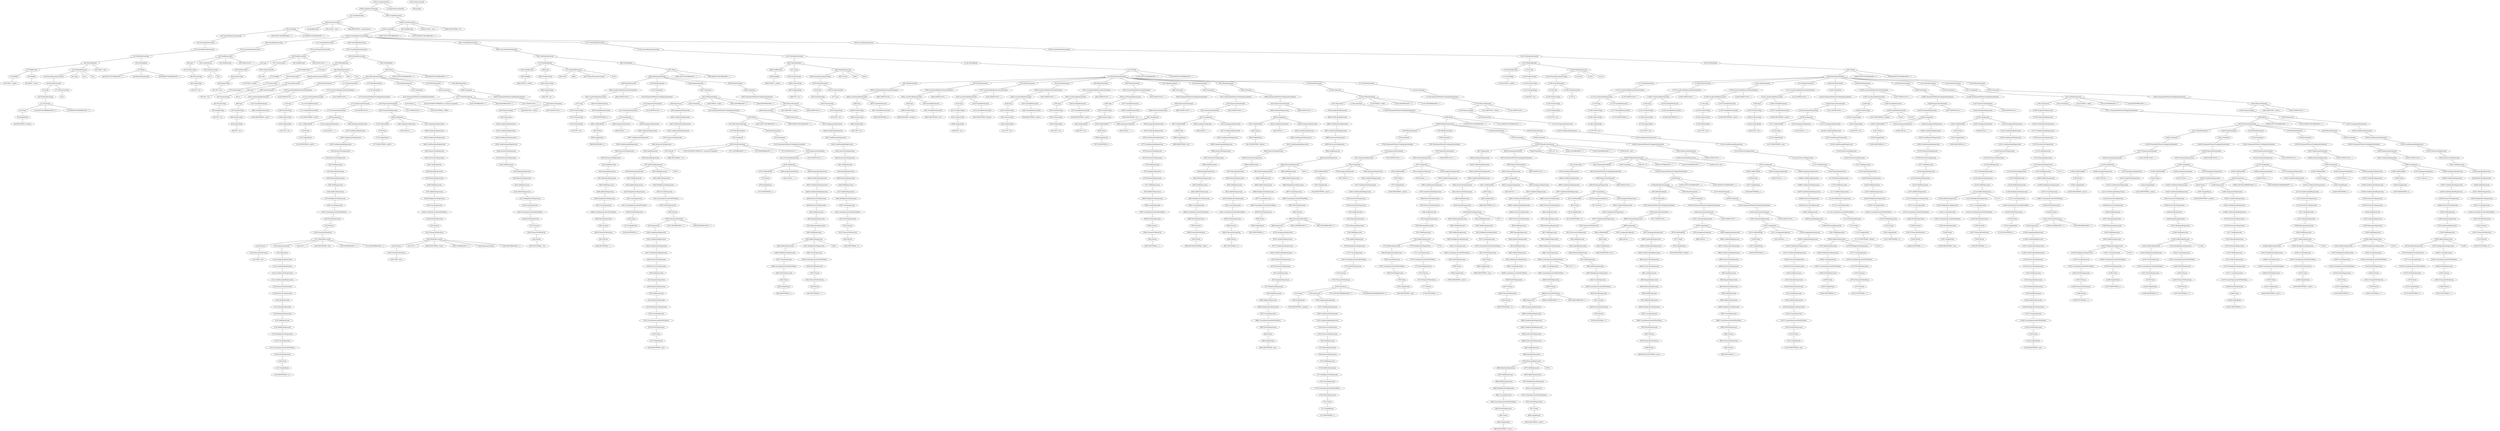 strict graph{ 
"[3] Modifier"--"[4] PUBLIC ( public )"
"[5] Modifier"--"[6] STATIC ( static )"
"[7] ModifiersOpt"--"[3] Modifier"
"[7] ModifiersOpt"--"[5] Modifier"
"[8] SimpleName"--"[9] IDENTIFIER ( String )"
"[10] Name"--"[8] SimpleName"
"[11] ArrayType"--"[10] Name"
"[11] ArrayType"--"[12] LEFTSQUAREBRACKET ( [ )"
"[11] ArrayType"--"[13] RIGHTSQUAREBRACKET ( ] )"
"[14] NonPrimitiveType"--"[11] ArrayType"
"[15] type"--"[14] NonPrimitiveType"
"[17] VarDeclaratorId"--"[16] a"
"[18] FormalParameter"--"[15] type"
"[18] FormalParameter"--"[17] VarDeclaratorId"
"[19] FormalParameterListOpt"--"[18] FormalParameter"
"[23] MethodDeclarator"--"[20] main"
"[23] MethodDeclarator"--"[21] ("
"[23] MethodDeclarator"--"[19] FormalParameterListOpt"
"[23] MethodDeclarator"--"[22] )"
"[24] MethodHeader"--"[7] ModifiersOpt"
"[24] MethodHeader"--"[25] VOID ( void )"
"[24] MethodHeader"--"[23] MethodDeclarator"
"[27] Block"--"[28] LEFTCURLYBRACKET ( { )"
"[27] Block"--"[26] BlockStatementOpt"
"[27] Block"--"[29] RIGHTCURLYBRACKET ( } )"
"[30] MethodBody"--"[27] Block"
"[31] MethodDeclaration"--"[24] MethodHeader"
"[31] MethodDeclaration"--"[30] MethodBody"
"[32] ClassMemberDeclaration"--"[31] MethodDeclaration"
"[33] ClassBodyDeclaration"--"[32] ClassMemberDeclaration"
"[34] ClassBodyDeclarationsOpt"--"[33] ClassBodyDeclaration"
"[35] ClassBody"--"[36] LEFTCURLYBRACKET ( { )"
"[35] ClassBody"--"[34] ClassBodyDeclarationsOpt"
"[35] ClassBody"--"[37] RIGHTCURLYBRACKET ( } )"
"[38] ClassDeclaration"--"[2] ModifiersOpt"
"[38] ClassDeclaration"--"[39] CLASS ( class )"
"[38] ClassDeclaration"--"[40] IDENTIFIER ( LinearSearch )"
"[38] ClassDeclaration"--"[35] ClassBody"
"[41] TypeDeclaration"--"[38] ClassDeclaration"
"[44] IntegralType"--"[45] INT ( int )"
"[46] NumericType"--"[44] IntegralType"
"[47] PrimitiveType"--"[46] NumericType"
"[48] type"--"[47] PrimitiveType"
"[50] VarDeclaratorId"--"[49] number"
"[53] VarDeclaratorId"--"[51] ["
"[53] VarDeclaratorId"--"[52] ]"
"[54] VarDeclarator"--"[53] VarDeclaratorId"
"[55] FieldDeclaration"--"[43] ModifiersOpt"
"[55] FieldDeclaration"--"[48] type"
"[55] FieldDeclaration"--"[54] VarDeclarator"
"[55] FieldDeclaration"--"[56] SEMICOLON ( ; )"
"[57] ClassMemberDeclaration"--"[55] FieldDeclaration"
"[58] ClassBodyDeclaration"--"[57] ClassMemberDeclaration"
"[60] IntegralType"--"[61] INT ( int )"
"[62] NumericType"--"[60] IntegralType"
"[63] PrimitiveType"--"[62] NumericType"
"[64] type"--"[63] PrimitiveType"
"[66] VarDeclaratorId"--"[65] size"
"[67] VarDeclarator"--"[66] VarDeclaratorId"
"[68] FieldDeclaration"--"[59] ModifiersOpt"
"[68] FieldDeclaration"--"[64] type"
"[68] FieldDeclaration"--"[67] VarDeclarator"
"[68] FieldDeclaration"--"[69] SEMICOLON ( ; )"
"[70] ClassMemberDeclaration"--"[68] FieldDeclaration"
"[71] ClassBodyDeclaration"--"[70] ClassMemberDeclaration"
"[72] Modifier"--"[73] PUBLIC ( public )"
"[74] ModifiersOpt"--"[72] Modifier"
"[75] IntegralType"--"[76] INT ( int )"
"[77] NumericType"--"[75] IntegralType"
"[78] PrimitiveType"--"[77] NumericType"
"[79] type"--"[78] PrimitiveType"
"[80] IntegralType"--"[81] INT ( int )"
"[82] NumericType"--"[80] IntegralType"
"[83] PrimitiveType"--"[82] NumericType"
"[84] type"--"[83] PrimitiveType"
"[86] VarDeclaratorId"--"[85] sz"
"[87] FormalParameter"--"[84] type"
"[87] FormalParameter"--"[86] VarDeclaratorId"
"[88] FormalParameterListOpt"--"[87] FormalParameter"
"[92] MethodDeclarator"--"[89] Start"
"[92] MethodDeclarator"--"[90] ("
"[92] MethodDeclarator"--"[88] FormalParameterListOpt"
"[92] MethodDeclarator"--"[91] )"
"[93] MethodHeader"--"[74] ModifiersOpt"
"[93] MethodHeader"--"[79] type"
"[93] MethodHeader"--"[92] MethodDeclarator"
"[94] IntegralType"--"[95] INT ( int )"
"[96] NumericType"--"[94] IntegralType"
"[97] PrimitiveType"--"[96] NumericType"
"[98] type"--"[97] PrimitiveType"
"[99] VariableDeclaratorId"--"[100] IDENTIFIER ( aux01 )"
"[101] VariableDeclarator"--"[99] VariableDeclaratorId"
"[102] LocalVariableDeclaration"--"[98] type"
"[102] LocalVariableDeclaration"--"[101] VariableDeclarator"
"[103] LocalVariableDeclarationStatement"--"[102] LocalVariableDeclaration"
"[103] LocalVariableDeclarationStatement"--"[104] SEMICOLON ( ; )"
"[105] BlockStatement"--"[103] LocalVariableDeclarationStatement"
"[106] IntegralType"--"[107] INT ( int )"
"[108] NumericType"--"[106] IntegralType"
"[109] PrimitiveType"--"[108] NumericType"
"[110] type"--"[109] PrimitiveType"
"[111] VariableDeclaratorId"--"[112] IDENTIFIER ( aux02 )"
"[113] VariableDeclarator"--"[111] VariableDeclaratorId"
"[114] LocalVariableDeclaration"--"[110] type"
"[114] LocalVariableDeclaration"--"[113] VariableDeclarator"
"[115] LocalVariableDeclarationStatement"--"[114] LocalVariableDeclaration"
"[115] LocalVariableDeclarationStatement"--"[116] SEMICOLON ( ; )"
"[117] BlockStatement"--"[115] LocalVariableDeclarationStatement"
"[118] SimpleName"--"[119] IDENTIFIER ( aux01 )"
"[120] Name"--"[118] SimpleName"
"[121] LeftHandSide"--"[120] Name"
"[122] AssignmentOperator"--"[123] EQUAL ( = )"
"[124] PrimaryNoNewArray"--"[125] THIS ( this )"
"[126] Primary"--"[124] PrimaryNoNewArray"
"[127] SimpleName"--"[128] IDENTIFIER ( sz )"
"[129] Name"--"[127] SimpleName"
"[130] PostFixExpression"--"[129] Name"
"[131] UnaryExpressionNotPlusMinus"--"[130] PostFixExpression"
"[132] UnaryExpression"--"[131] UnaryExpressionNotPlusMinus"
"[133] MultiplicativeExpression"--"[132] UnaryExpression"
"[134] AdditiveExpression"--"[133] MultiplicativeExpression"
"[135] ShiftExpression"--"[134] AdditiveExpression"
"[136] RelationalExpression"--"[135] ShiftExpression"
"[137] EqualityExpression"--"[136] RelationalExpression"
"[138] AndExpression"--"[137] EqualityExpression"
"[139] ExclusiveOrExpression"--"[138] AndExpression"
"[140] InclusiveOrExpression"--"[139] ExclusiveOrExpression"
"[141] ConditionalAndExpression"--"[140] InclusiveOrExpression"
"[142] ConditionalOrExpression"--"[141] ConditionalAndExpression"
"[143] ConditionalExpression"--"[142] ConditionalOrExpression"
"[144] AssignmentExpression"--"[143] ConditionalExpression"
"[145] Expression"--"[144] AssignmentExpression"
"[146] ArgumentListOpt"--"[145] Expression"
"[147] MethodInvocation"--"[126] Primary"
"[147] MethodInvocation"--"[148] DOT ( . )"
"[147] MethodInvocation"--"[149] IDENTIFIER ( Init )"
"[147] MethodInvocation"--"[150] LEFTBRACKET ( ( )"
"[147] MethodInvocation"--"[146] ArgumentListOpt"
"[147] MethodInvocation"--"[151] RIGHTBRACKET ( ) )"
"[152] PrimaryNoNewArray"--"[147] MethodInvocation"
"[153] Primary"--"[152] PrimaryNoNewArray"
"[154] PostFixExpression"--"[153] Primary"
"[155] UnaryExpressionNotPlusMinus"--"[154] PostFixExpression"
"[156] UnaryExpression"--"[155] UnaryExpressionNotPlusMinus"
"[157] MultiplicativeExpression"--"[156] UnaryExpression"
"[158] AdditiveExpression"--"[157] MultiplicativeExpression"
"[159] ShiftExpression"--"[158] AdditiveExpression"
"[160] RelationalExpression"--"[159] ShiftExpression"
"[161] EqualityExpression"--"[160] RelationalExpression"
"[162] AndExpression"--"[161] EqualityExpression"
"[163] ExclusiveOrExpression"--"[162] AndExpression"
"[164] InclusiveOrExpression"--"[163] ExclusiveOrExpression"
"[165] ConditionalAndExpression"--"[164] InclusiveOrExpression"
"[166] ConditionalOrExpression"--"[165] ConditionalAndExpression"
"[167] ConditionalExpression"--"[166] ConditionalOrExpression"
"[168] AssignmentExpression"--"[167] ConditionalExpression"
"[169] Assignment"--"[121] LeftHandSide"
"[169] Assignment"--"[122] AssignmentOperator"
"[169] Assignment"--"[168] AssignmentExpression"
"[170] StatementExpression"--"[169] Assignment"
"[171] ExpressionStatement"--"[170] StatementExpression"
"[171] ExpressionStatement"--"[172] SEMICOLON ( ; )"
"[173] StatementWithoutTrailingSubstatement"--"[171] ExpressionStatement"
"[174] Statement"--"[173] StatementWithoutTrailingSubstatement"
"[175] BlockStatement"--"[174] Statement"
"[176] SimpleName"--"[177] IDENTIFIER ( aux02 )"
"[178] Name"--"[176] SimpleName"
"[179] LeftHandSide"--"[178] Name"
"[180] AssignmentOperator"--"[181] EQUAL ( = )"
"[182] PrimaryNoNewArray"--"[183] THIS ( this )"
"[184] Primary"--"[182] PrimaryNoNewArray"
"[186] MethodInvocation"--"[184] Primary"
"[186] MethodInvocation"--"[187] DOT ( . )"
"[186] MethodInvocation"--"[188] IDENTIFIER ( Print )"
"[186] MethodInvocation"--"[189] LEFTBRACKET ( ( )"
"[186] MethodInvocation"--"[185] ArgumentListOpt"
"[186] MethodInvocation"--"[190] RIGHTBRACKET ( ) )"
"[191] PrimaryNoNewArray"--"[186] MethodInvocation"
"[192] Primary"--"[191] PrimaryNoNewArray"
"[193] PostFixExpression"--"[192] Primary"
"[194] UnaryExpressionNotPlusMinus"--"[193] PostFixExpression"
"[195] UnaryExpression"--"[194] UnaryExpressionNotPlusMinus"
"[196] MultiplicativeExpression"--"[195] UnaryExpression"
"[197] AdditiveExpression"--"[196] MultiplicativeExpression"
"[198] ShiftExpression"--"[197] AdditiveExpression"
"[199] RelationalExpression"--"[198] ShiftExpression"
"[200] EqualityExpression"--"[199] RelationalExpression"
"[201] AndExpression"--"[200] EqualityExpression"
"[202] ExclusiveOrExpression"--"[201] AndExpression"
"[203] InclusiveOrExpression"--"[202] ExclusiveOrExpression"
"[204] ConditionalAndExpression"--"[203] InclusiveOrExpression"
"[205] ConditionalOrExpression"--"[204] ConditionalAndExpression"
"[206] ConditionalExpression"--"[205] ConditionalOrExpression"
"[207] AssignmentExpression"--"[206] ConditionalExpression"
"[208] Assignment"--"[179] LeftHandSide"
"[208] Assignment"--"[180] AssignmentOperator"
"[208] Assignment"--"[207] AssignmentExpression"
"[209] StatementExpression"--"[208] Assignment"
"[210] ExpressionStatement"--"[209] StatementExpression"
"[210] ExpressionStatement"--"[211] SEMICOLON ( ; )"
"[212] StatementWithoutTrailingSubstatement"--"[210] ExpressionStatement"
"[213] Statement"--"[212] StatementWithoutTrailingSubstatement"
"[214] BlockStatement"--"[213] Statement"
"[215] literals"--"[216] INTLITERAL ( 9999 )"
"[217] PrintlnStatement"--"[218] SYSTEMOUTPRINTLN ( System.out.println )"
"[217] PrintlnStatement"--"[219] LEFTBRACKET ( ( )"
"[217] PrintlnStatement"--"[215] literals"
"[217] PrintlnStatement"--"[220] RIGHTBRACKET ( ) )"
"[217] PrintlnStatement"--"[221] SEMICOLON ( ; )"
"[222] Statement"--"[217] PrintlnStatement"
"[223] BlockStatement"--"[222] Statement"
"[224] literals"--"[225] INTLITERAL ( 55 )"
"[226] PrimaryNoNewArray"--"[224] literals"
"[227] Primary"--"[226] PrimaryNoNewArray"
"[228] PostFixExpression"--"[227] Primary"
"[229] UnaryExpressionNotPlusMinus"--"[228] PostFixExpression"
"[230] UnaryExpression"--"[229] UnaryExpressionNotPlusMinus"
"[231] MultiplicativeExpression"--"[230] UnaryExpression"
"[232] AdditiveExpression"--"[231] MultiplicativeExpression"
"[233] ShiftExpression"--"[232] AdditiveExpression"
"[234] RelationalExpression"--"[233] ShiftExpression"
"[235] EqualityExpression"--"[234] RelationalExpression"
"[236] AndExpression"--"[235] EqualityExpression"
"[237] ExclusiveOrExpression"--"[236] AndExpression"
"[238] InclusiveOrExpression"--"[237] ExclusiveOrExpression"
"[239] ConditionalAndExpression"--"[238] InclusiveOrExpression"
"[240] ConditionalOrExpression"--"[239] ConditionalAndExpression"
"[241] ConditionalExpression"--"[240] ConditionalOrExpression"
"[242] AssignmentExpression"--"[241] ConditionalExpression"
"[243] Expression"--"[242] AssignmentExpression"
"[244] ExpressionOpt"--"[243] Expression"
"[245] ReturnStatement"--"[246] RETURN ( return )"
"[245] ReturnStatement"--"[244] ExpressionOpt"
"[245] ReturnStatement"--"[247] SEMICOLON ( ; )"
"[248] StatementWithoutTrailingSubstatement"--"[245] ReturnStatement"
"[249] Statement"--"[248] StatementWithoutTrailingSubstatement"
"[250] BlockStatement"--"[249] Statement"
"[251] BlockStatementOpt"--"[105] BlockStatement"
"[251] BlockStatementOpt"--"[117] BlockStatement"
"[251] BlockStatementOpt"--"[175] BlockStatement"
"[251] BlockStatementOpt"--"[214] BlockStatement"
"[251] BlockStatementOpt"--"[223] BlockStatement"
"[251] BlockStatementOpt"--"[250] BlockStatement"
"[252] Block"--"[253] LEFTCURLYBRACKET ( { )"
"[252] Block"--"[251] BlockStatementOpt"
"[252] Block"--"[254] RIGHTCURLYBRACKET ( } )"
"[255] MethodBody"--"[252] Block"
"[256] MethodDeclaration"--"[93] MethodHeader"
"[256] MethodDeclaration"--"[255] MethodBody"
"[257] ClassMemberDeclaration"--"[256] MethodDeclaration"
"[258] ClassBodyDeclaration"--"[257] ClassMemberDeclaration"
"[259] Modifier"--"[260] PUBLIC ( public )"
"[261] ModifiersOpt"--"[259] Modifier"
"[262] IntegralType"--"[263] INT ( int )"
"[264] NumericType"--"[262] IntegralType"
"[265] PrimitiveType"--"[264] NumericType"
"[266] type"--"[265] PrimitiveType"
"[271] MethodDeclarator"--"[268] Print"
"[271] MethodDeclarator"--"[269] ("
"[271] MethodDeclarator"--"[267] FormalParameterListOpt"
"[271] MethodDeclarator"--"[270] )"
"[272] MethodHeader"--"[261] ModifiersOpt"
"[272] MethodHeader"--"[266] type"
"[272] MethodHeader"--"[271] MethodDeclarator"
"[273] IntegralType"--"[274] INT ( int )"
"[275] NumericType"--"[273] IntegralType"
"[276] PrimitiveType"--"[275] NumericType"
"[277] type"--"[276] PrimitiveType"
"[278] VariableDeclaratorId"--"[279] IDENTIFIER ( j )"
"[280] VariableDeclarator"--"[278] VariableDeclaratorId"
"[281] LocalVariableDeclaration"--"[277] type"
"[281] LocalVariableDeclaration"--"[280] VariableDeclarator"
"[282] LocalVariableDeclarationStatement"--"[281] LocalVariableDeclaration"
"[282] LocalVariableDeclarationStatement"--"[283] SEMICOLON ( ; )"
"[284] BlockStatement"--"[282] LocalVariableDeclarationStatement"
"[285] SimpleName"--"[286] IDENTIFIER ( j )"
"[287] Name"--"[285] SimpleName"
"[288] LeftHandSide"--"[287] Name"
"[289] AssignmentOperator"--"[290] EQUAL ( = )"
"[291] literals"--"[292] INTLITERAL ( 1 )"
"[293] PrimaryNoNewArray"--"[291] literals"
"[294] Primary"--"[293] PrimaryNoNewArray"
"[295] PostFixExpression"--"[294] Primary"
"[296] UnaryExpressionNotPlusMinus"--"[295] PostFixExpression"
"[297] UnaryExpression"--"[296] UnaryExpressionNotPlusMinus"
"[298] MultiplicativeExpression"--"[297] UnaryExpression"
"[299] AdditiveExpression"--"[298] MultiplicativeExpression"
"[300] ShiftExpression"--"[299] AdditiveExpression"
"[301] RelationalExpression"--"[300] ShiftExpression"
"[302] EqualityExpression"--"[301] RelationalExpression"
"[303] AndExpression"--"[302] EqualityExpression"
"[304] ExclusiveOrExpression"--"[303] AndExpression"
"[305] InclusiveOrExpression"--"[304] ExclusiveOrExpression"
"[306] ConditionalAndExpression"--"[305] InclusiveOrExpression"
"[307] ConditionalOrExpression"--"[306] ConditionalAndExpression"
"[308] ConditionalExpression"--"[307] ConditionalOrExpression"
"[309] AssignmentExpression"--"[308] ConditionalExpression"
"[310] Assignment"--"[288] LeftHandSide"
"[310] Assignment"--"[289] AssignmentOperator"
"[310] Assignment"--"[309] AssignmentExpression"
"[311] StatementExpression"--"[310] Assignment"
"[312] ExpressionStatement"--"[311] StatementExpression"
"[312] ExpressionStatement"--"[313] SEMICOLON ( ; )"
"[314] StatementWithoutTrailingSubstatement"--"[312] ExpressionStatement"
"[315] Statement"--"[314] StatementWithoutTrailingSubstatement"
"[316] BlockStatement"--"[315] Statement"
"[317] SimpleName"--"[318] IDENTIFIER ( j )"
"[319] Name"--"[317] SimpleName"
"[320] PostFixExpression"--"[319] Name"
"[321] UnaryExpressionNotPlusMinus"--"[320] PostFixExpression"
"[322] UnaryExpression"--"[321] UnaryExpressionNotPlusMinus"
"[323] MultiplicativeExpression"--"[322] UnaryExpression"
"[324] AdditiveExpression"--"[323] MultiplicativeExpression"
"[325] ShiftExpression"--"[324] AdditiveExpression"
"[326] RelationalExpression"--"[325] ShiftExpression"
"[327] SimpleName"--"[328] IDENTIFIER ( size )"
"[329] Name"--"[327] SimpleName"
"[330] PostFixExpression"--"[329] Name"
"[331] UnaryExpressionNotPlusMinus"--"[330] PostFixExpression"
"[332] UnaryExpression"--"[331] UnaryExpressionNotPlusMinus"
"[333] MultiplicativeExpression"--"[332] UnaryExpression"
"[334] AdditiveExpression"--"[333] MultiplicativeExpression"
"[335] ShiftExpression"--"[334] AdditiveExpression"
"[336] RelationalExpression"--"[335] ShiftExpression"
"[337] EqualityExpression"--"[336] RelationalExpression"
"[338] AndExpression"--"[337] EqualityExpression"
"[339] ExclusiveOrExpression"--"[338] AndExpression"
"[340] InclusiveOrExpression"--"[339] ExclusiveOrExpression"
"[341] ConditionalAndExpression"--"[340] InclusiveOrExpression"
"[342] ConditionalOrExpression"--"[341] ConditionalAndExpression"
"[343] ConditionalExpression"--"[342] ConditionalOrExpression"
"[344] AssignmentExpression"--"[343] ConditionalExpression"
"[345] Expression"--"[344] AssignmentExpression"
"[346] PrimaryNoNewArray"--"[347] LEFTBRACKET ( ( )"
"[346] PrimaryNoNewArray"--"[345] Expression"
"[346] PrimaryNoNewArray"--"[348] RIGHTBRACKET ( ) )"
"[349] Primary"--"[346] PrimaryNoNewArray"
"[350] PostFixExpression"--"[349] Primary"
"[351] UnaryExpressionNotPlusMinus"--"[350] PostFixExpression"
"[352] UnaryExpression"--"[351] UnaryExpressionNotPlusMinus"
"[353] MultiplicativeExpression"--"[352] UnaryExpression"
"[354] AdditiveExpression"--"[353] MultiplicativeExpression"
"[355] ShiftExpression"--"[354] AdditiveExpression"
"[357] RelationalExpression"--"[326] RelationalExpression"
"[357] RelationalExpression"--"[356] <"
"[357] RelationalExpression"--"[355] ShiftExpression"
"[358] EqualityExpression"--"[357] RelationalExpression"
"[359] AndExpression"--"[358] EqualityExpression"
"[360] ExclusiveOrExpression"--"[359] AndExpression"
"[361] InclusiveOrExpression"--"[360] ExclusiveOrExpression"
"[362] ConditionalAndExpression"--"[361] InclusiveOrExpression"
"[363] ConditionalOrExpression"--"[362] ConditionalAndExpression"
"[364] ConditionalExpression"--"[363] ConditionalOrExpression"
"[365] AssignmentExpression"--"[364] ConditionalExpression"
"[366] Expression"--"[365] AssignmentExpression"
"[367] literals"--"[368] INTLITERAL ( 10 )"
"[369] PrintlnStatement"--"[370] SYSTEMOUTPRINTLN ( System.out.println )"
"[369] PrintlnStatement"--"[371] LEFTBRACKET ( ( )"
"[369] PrintlnStatement"--"[367] literals"
"[369] PrintlnStatement"--"[372] RIGHTBRACKET ( ) )"
"[369] PrintlnStatement"--"[373] SEMICOLON ( ; )"
"[374] Statement"--"[369] PrintlnStatement"
"[375] BlockStatement"--"[374] Statement"
"[376] SimpleName"--"[377] IDENTIFIER ( j )"
"[378] Name"--"[376] SimpleName"
"[379] LeftHandSide"--"[378] Name"
"[380] AssignmentOperator"--"[381] EQUAL ( = )"
"[382] SimpleName"--"[383] IDENTIFIER ( j )"
"[384] Name"--"[382] SimpleName"
"[385] PostFixExpression"--"[384] Name"
"[386] UnaryExpressionNotPlusMinus"--"[385] PostFixExpression"
"[387] UnaryExpression"--"[386] UnaryExpressionNotPlusMinus"
"[388] MultiplicativeExpression"--"[387] UnaryExpression"
"[389] AdditiveExpression"--"[388] MultiplicativeExpression"
"[390] literals"--"[391] INTLITERAL ( 1 )"
"[392] PrimaryNoNewArray"--"[390] literals"
"[393] Primary"--"[392] PrimaryNoNewArray"
"[394] PostFixExpression"--"[393] Primary"
"[395] UnaryExpressionNotPlusMinus"--"[394] PostFixExpression"
"[396] UnaryExpression"--"[395] UnaryExpressionNotPlusMinus"
"[397] MultiplicativeExpression"--"[396] UnaryExpression"
"[399] AdditiveExpression"--"[389] AdditiveExpression"
"[399] AdditiveExpression"--"[398] +"
"[399] AdditiveExpression"--"[397] MultiplicativeExpression"
"[400] ShiftExpression"--"[399] AdditiveExpression"
"[401] RelationalExpression"--"[400] ShiftExpression"
"[402] EqualityExpression"--"[401] RelationalExpression"
"[403] AndExpression"--"[402] EqualityExpression"
"[404] ExclusiveOrExpression"--"[403] AndExpression"
"[405] InclusiveOrExpression"--"[404] ExclusiveOrExpression"
"[406] ConditionalAndExpression"--"[405] InclusiveOrExpression"
"[407] ConditionalOrExpression"--"[406] ConditionalAndExpression"
"[408] ConditionalExpression"--"[407] ConditionalOrExpression"
"[409] AssignmentExpression"--"[408] ConditionalExpression"
"[410] Assignment"--"[379] LeftHandSide"
"[410] Assignment"--"[380] AssignmentOperator"
"[410] Assignment"--"[409] AssignmentExpression"
"[411] StatementExpression"--"[410] Assignment"
"[412] ExpressionStatement"--"[411] StatementExpression"
"[412] ExpressionStatement"--"[413] SEMICOLON ( ; )"
"[414] StatementWithoutTrailingSubstatement"--"[412] ExpressionStatement"
"[415] Statement"--"[414] StatementWithoutTrailingSubstatement"
"[416] BlockStatement"--"[415] Statement"
"[417] BlockStatementOpt"--"[375] BlockStatement"
"[417] BlockStatementOpt"--"[416] BlockStatement"
"[418] Block"--"[419] LEFTCURLYBRACKET ( { )"
"[418] Block"--"[417] BlockStatementOpt"
"[418] Block"--"[420] RIGHTCURLYBRACKET ( } )"
"[421] StatementWithoutTrailingSubstatement"--"[418] Block"
"[422] Statement"--"[421] StatementWithoutTrailingSubstatement"
"[423] WhileStatement"--"[424] WHILE ( while )"
"[423] WhileStatement"--"[425] LEFTBRACKET ( ( )"
"[423] WhileStatement"--"[366] Expression"
"[423] WhileStatement"--"[426] RIGHTBRACKET ( ) )"
"[423] WhileStatement"--"[422] Statement"
"[427] Statement"--"[423] WhileStatement"
"[428] BlockStatement"--"[427] Statement"
"[429] literals"--"[430] INTLITERAL ( 0 )"
"[431] PrimaryNoNewArray"--"[429] literals"
"[432] Primary"--"[431] PrimaryNoNewArray"
"[433] PostFixExpression"--"[432] Primary"
"[434] UnaryExpressionNotPlusMinus"--"[433] PostFixExpression"
"[435] UnaryExpression"--"[434] UnaryExpressionNotPlusMinus"
"[436] MultiplicativeExpression"--"[435] UnaryExpression"
"[437] AdditiveExpression"--"[436] MultiplicativeExpression"
"[438] ShiftExpression"--"[437] AdditiveExpression"
"[439] RelationalExpression"--"[438] ShiftExpression"
"[440] EqualityExpression"--"[439] RelationalExpression"
"[441] AndExpression"--"[440] EqualityExpression"
"[442] ExclusiveOrExpression"--"[441] AndExpression"
"[443] InclusiveOrExpression"--"[442] ExclusiveOrExpression"
"[444] ConditionalAndExpression"--"[443] InclusiveOrExpression"
"[445] ConditionalOrExpression"--"[444] ConditionalAndExpression"
"[446] ConditionalExpression"--"[445] ConditionalOrExpression"
"[447] AssignmentExpression"--"[446] ConditionalExpression"
"[448] Expression"--"[447] AssignmentExpression"
"[449] ExpressionOpt"--"[448] Expression"
"[450] ReturnStatement"--"[451] RETURN ( return )"
"[450] ReturnStatement"--"[449] ExpressionOpt"
"[450] ReturnStatement"--"[452] SEMICOLON ( ; )"
"[453] StatementWithoutTrailingSubstatement"--"[450] ReturnStatement"
"[454] Statement"--"[453] StatementWithoutTrailingSubstatement"
"[455] BlockStatement"--"[454] Statement"
"[456] BlockStatementOpt"--"[284] BlockStatement"
"[456] BlockStatementOpt"--"[316] BlockStatement"
"[456] BlockStatementOpt"--"[428] BlockStatement"
"[456] BlockStatementOpt"--"[455] BlockStatement"
"[457] Block"--"[458] LEFTCURLYBRACKET ( { )"
"[457] Block"--"[456] BlockStatementOpt"
"[457] Block"--"[459] RIGHTCURLYBRACKET ( } )"
"[460] MethodBody"--"[457] Block"
"[461] MethodDeclaration"--"[272] MethodHeader"
"[461] MethodDeclaration"--"[460] MethodBody"
"[462] ClassMemberDeclaration"--"[461] MethodDeclaration"
"[463] ClassBodyDeclaration"--"[462] ClassMemberDeclaration"
"[464] Modifier"--"[465] PUBLIC ( public )"
"[466] ModifiersOpt"--"[464] Modifier"
"[467] IntegralType"--"[468] INT ( int )"
"[469] NumericType"--"[467] IntegralType"
"[470] PrimitiveType"--"[469] NumericType"
"[471] type"--"[470] PrimitiveType"
"[472] IntegralType"--"[473] INT ( int )"
"[474] NumericType"--"[472] IntegralType"
"[475] PrimitiveType"--"[474] NumericType"
"[476] type"--"[475] PrimitiveType"
"[478] VarDeclaratorId"--"[477] num"
"[479] FormalParameter"--"[476] type"
"[479] FormalParameter"--"[478] VarDeclaratorId"
"[480] FormalParameterListOpt"--"[479] FormalParameter"
"[484] MethodDeclarator"--"[481] Search"
"[484] MethodDeclarator"--"[482] ("
"[484] MethodDeclarator"--"[480] FormalParameterListOpt"
"[484] MethodDeclarator"--"[483] )"
"[485] MethodHeader"--"[466] ModifiersOpt"
"[485] MethodHeader"--"[471] type"
"[485] MethodHeader"--"[484] MethodDeclarator"
"[486] IntegralType"--"[487] INT ( int )"
"[488] NumericType"--"[486] IntegralType"
"[489] PrimitiveType"--"[488] NumericType"
"[490] type"--"[489] PrimitiveType"
"[491] VariableDeclaratorId"--"[492] IDENTIFIER ( j )"
"[493] VariableDeclarator"--"[491] VariableDeclaratorId"
"[494] LocalVariableDeclaration"--"[490] type"
"[494] LocalVariableDeclaration"--"[493] VariableDeclarator"
"[495] LocalVariableDeclarationStatement"--"[494] LocalVariableDeclaration"
"[495] LocalVariableDeclarationStatement"--"[496] SEMICOLON ( ; )"
"[497] BlockStatement"--"[495] LocalVariableDeclarationStatement"
"[498] PrimitiveType"--"[499] BOOLEAN ( boolean )"
"[500] type"--"[498] PrimitiveType"
"[501] VariableDeclaratorId"--"[502] IDENTIFIER ( ls01 )"
"[503] VariableDeclarator"--"[501] VariableDeclaratorId"
"[504] LocalVariableDeclaration"--"[500] type"
"[504] LocalVariableDeclaration"--"[503] VariableDeclarator"
"[505] LocalVariableDeclarationStatement"--"[504] LocalVariableDeclaration"
"[505] LocalVariableDeclarationStatement"--"[506] SEMICOLON ( ; )"
"[507] BlockStatement"--"[505] LocalVariableDeclarationStatement"
"[508] IntegralType"--"[509] INT ( int )"
"[510] NumericType"--"[508] IntegralType"
"[511] PrimitiveType"--"[510] NumericType"
"[512] type"--"[511] PrimitiveType"
"[513] VariableDeclaratorId"--"[514] IDENTIFIER ( ifound )"
"[515] VariableDeclarator"--"[513] VariableDeclaratorId"
"[516] LocalVariableDeclaration"--"[512] type"
"[516] LocalVariableDeclaration"--"[515] VariableDeclarator"
"[517] LocalVariableDeclarationStatement"--"[516] LocalVariableDeclaration"
"[517] LocalVariableDeclarationStatement"--"[518] SEMICOLON ( ; )"
"[519] BlockStatement"--"[517] LocalVariableDeclarationStatement"
"[520] IntegralType"--"[521] INT ( int )"
"[522] NumericType"--"[520] IntegralType"
"[523] PrimitiveType"--"[522] NumericType"
"[524] type"--"[523] PrimitiveType"
"[525] VariableDeclaratorId"--"[526] IDENTIFIER ( aux01 )"
"[527] VariableDeclarator"--"[525] VariableDeclaratorId"
"[528] LocalVariableDeclaration"--"[524] type"
"[528] LocalVariableDeclaration"--"[527] VariableDeclarator"
"[529] LocalVariableDeclarationStatement"--"[528] LocalVariableDeclaration"
"[529] LocalVariableDeclarationStatement"--"[530] SEMICOLON ( ; )"
"[531] BlockStatement"--"[529] LocalVariableDeclarationStatement"
"[532] IntegralType"--"[533] INT ( int )"
"[534] NumericType"--"[532] IntegralType"
"[535] PrimitiveType"--"[534] NumericType"
"[536] type"--"[535] PrimitiveType"
"[537] VariableDeclaratorId"--"[538] IDENTIFIER ( aux02 )"
"[539] VariableDeclarator"--"[537] VariableDeclaratorId"
"[540] LocalVariableDeclaration"--"[536] type"
"[540] LocalVariableDeclaration"--"[539] VariableDeclarator"
"[541] LocalVariableDeclarationStatement"--"[540] LocalVariableDeclaration"
"[541] LocalVariableDeclarationStatement"--"[542] SEMICOLON ( ; )"
"[543] BlockStatement"--"[541] LocalVariableDeclarationStatement"
"[544] IntegralType"--"[545] INT ( int )"
"[546] NumericType"--"[544] IntegralType"
"[547] PrimitiveType"--"[546] NumericType"
"[548] type"--"[547] PrimitiveType"
"[549] VariableDeclaratorId"--"[550] IDENTIFIER ( nt )"
"[551] VariableDeclarator"--"[549] VariableDeclaratorId"
"[552] LocalVariableDeclaration"--"[548] type"
"[552] LocalVariableDeclaration"--"[551] VariableDeclarator"
"[553] LocalVariableDeclarationStatement"--"[552] LocalVariableDeclaration"
"[553] LocalVariableDeclarationStatement"--"[554] SEMICOLON ( ; )"
"[555] BlockStatement"--"[553] LocalVariableDeclarationStatement"
"[556] SimpleName"--"[557] IDENTIFIER ( j )"
"[558] Name"--"[556] SimpleName"
"[559] LeftHandSide"--"[558] Name"
"[560] AssignmentOperator"--"[561] EQUAL ( = )"
"[562] literals"--"[563] INTLITERAL ( 1 )"
"[564] PrimaryNoNewArray"--"[562] literals"
"[565] Primary"--"[564] PrimaryNoNewArray"
"[566] PostFixExpression"--"[565] Primary"
"[567] UnaryExpressionNotPlusMinus"--"[566] PostFixExpression"
"[568] UnaryExpression"--"[567] UnaryExpressionNotPlusMinus"
"[569] MultiplicativeExpression"--"[568] UnaryExpression"
"[570] AdditiveExpression"--"[569] MultiplicativeExpression"
"[571] ShiftExpression"--"[570] AdditiveExpression"
"[572] RelationalExpression"--"[571] ShiftExpression"
"[573] EqualityExpression"--"[572] RelationalExpression"
"[574] AndExpression"--"[573] EqualityExpression"
"[575] ExclusiveOrExpression"--"[574] AndExpression"
"[576] InclusiveOrExpression"--"[575] ExclusiveOrExpression"
"[577] ConditionalAndExpression"--"[576] InclusiveOrExpression"
"[578] ConditionalOrExpression"--"[577] ConditionalAndExpression"
"[579] ConditionalExpression"--"[578] ConditionalOrExpression"
"[580] AssignmentExpression"--"[579] ConditionalExpression"
"[581] Assignment"--"[559] LeftHandSide"
"[581] Assignment"--"[560] AssignmentOperator"
"[581] Assignment"--"[580] AssignmentExpression"
"[582] StatementExpression"--"[581] Assignment"
"[583] ExpressionStatement"--"[582] StatementExpression"
"[583] ExpressionStatement"--"[584] SEMICOLON ( ; )"
"[585] StatementWithoutTrailingSubstatement"--"[583] ExpressionStatement"
"[586] Statement"--"[585] StatementWithoutTrailingSubstatement"
"[587] BlockStatement"--"[586] Statement"
"[588] SimpleName"--"[589] IDENTIFIER ( ls01 )"
"[590] Name"--"[588] SimpleName"
"[591] LeftHandSide"--"[590] Name"
"[592] AssignmentOperator"--"[593] EQUAL ( = )"
"[594] literals"--"[595] BOOLEANLITERAL ( false )"
"[596] PrimaryNoNewArray"--"[594] literals"
"[597] Primary"--"[596] PrimaryNoNewArray"
"[598] PostFixExpression"--"[597] Primary"
"[599] UnaryExpressionNotPlusMinus"--"[598] PostFixExpression"
"[600] UnaryExpression"--"[599] UnaryExpressionNotPlusMinus"
"[601] MultiplicativeExpression"--"[600] UnaryExpression"
"[602] AdditiveExpression"--"[601] MultiplicativeExpression"
"[603] ShiftExpression"--"[602] AdditiveExpression"
"[604] RelationalExpression"--"[603] ShiftExpression"
"[605] EqualityExpression"--"[604] RelationalExpression"
"[606] AndExpression"--"[605] EqualityExpression"
"[607] ExclusiveOrExpression"--"[606] AndExpression"
"[608] InclusiveOrExpression"--"[607] ExclusiveOrExpression"
"[609] ConditionalAndExpression"--"[608] InclusiveOrExpression"
"[610] ConditionalOrExpression"--"[609] ConditionalAndExpression"
"[611] ConditionalExpression"--"[610] ConditionalOrExpression"
"[612] AssignmentExpression"--"[611] ConditionalExpression"
"[613] Assignment"--"[591] LeftHandSide"
"[613] Assignment"--"[592] AssignmentOperator"
"[613] Assignment"--"[612] AssignmentExpression"
"[614] StatementExpression"--"[613] Assignment"
"[615] ExpressionStatement"--"[614] StatementExpression"
"[615] ExpressionStatement"--"[616] SEMICOLON ( ; )"
"[617] StatementWithoutTrailingSubstatement"--"[615] ExpressionStatement"
"[618] Statement"--"[617] StatementWithoutTrailingSubstatement"
"[619] BlockStatement"--"[618] Statement"
"[620] SimpleName"--"[621] IDENTIFIER ( ifound )"
"[622] Name"--"[620] SimpleName"
"[623] LeftHandSide"--"[622] Name"
"[624] AssignmentOperator"--"[625] EQUAL ( = )"
"[626] literals"--"[627] INTLITERAL ( 0 )"
"[628] PrimaryNoNewArray"--"[626] literals"
"[629] Primary"--"[628] PrimaryNoNewArray"
"[630] PostFixExpression"--"[629] Primary"
"[631] UnaryExpressionNotPlusMinus"--"[630] PostFixExpression"
"[632] UnaryExpression"--"[631] UnaryExpressionNotPlusMinus"
"[633] MultiplicativeExpression"--"[632] UnaryExpression"
"[634] AdditiveExpression"--"[633] MultiplicativeExpression"
"[635] ShiftExpression"--"[634] AdditiveExpression"
"[636] RelationalExpression"--"[635] ShiftExpression"
"[637] EqualityExpression"--"[636] RelationalExpression"
"[638] AndExpression"--"[637] EqualityExpression"
"[639] ExclusiveOrExpression"--"[638] AndExpression"
"[640] InclusiveOrExpression"--"[639] ExclusiveOrExpression"
"[641] ConditionalAndExpression"--"[640] InclusiveOrExpression"
"[642] ConditionalOrExpression"--"[641] ConditionalAndExpression"
"[643] ConditionalExpression"--"[642] ConditionalOrExpression"
"[644] AssignmentExpression"--"[643] ConditionalExpression"
"[645] Assignment"--"[623] LeftHandSide"
"[645] Assignment"--"[624] AssignmentOperator"
"[645] Assignment"--"[644] AssignmentExpression"
"[646] StatementExpression"--"[645] Assignment"
"[647] ExpressionStatement"--"[646] StatementExpression"
"[647] ExpressionStatement"--"[648] SEMICOLON ( ; )"
"[649] StatementWithoutTrailingSubstatement"--"[647] ExpressionStatement"
"[650] Statement"--"[649] StatementWithoutTrailingSubstatement"
"[651] BlockStatement"--"[650] Statement"
"[652] SimpleName"--"[653] IDENTIFIER ( j )"
"[654] Name"--"[652] SimpleName"
"[655] PostFixExpression"--"[654] Name"
"[656] UnaryExpressionNotPlusMinus"--"[655] PostFixExpression"
"[657] UnaryExpression"--"[656] UnaryExpressionNotPlusMinus"
"[658] MultiplicativeExpression"--"[657] UnaryExpression"
"[659] AdditiveExpression"--"[658] MultiplicativeExpression"
"[660] ShiftExpression"--"[659] AdditiveExpression"
"[661] RelationalExpression"--"[660] ShiftExpression"
"[662] SimpleName"--"[663] IDENTIFIER ( size )"
"[664] Name"--"[662] SimpleName"
"[665] PostFixExpression"--"[664] Name"
"[666] UnaryExpressionNotPlusMinus"--"[665] PostFixExpression"
"[667] UnaryExpression"--"[666] UnaryExpressionNotPlusMinus"
"[668] MultiplicativeExpression"--"[667] UnaryExpression"
"[669] AdditiveExpression"--"[668] MultiplicativeExpression"
"[670] ShiftExpression"--"[669] AdditiveExpression"
"[671] RelationalExpression"--"[670] ShiftExpression"
"[672] EqualityExpression"--"[671] RelationalExpression"
"[673] AndExpression"--"[672] EqualityExpression"
"[674] ExclusiveOrExpression"--"[673] AndExpression"
"[675] InclusiveOrExpression"--"[674] ExclusiveOrExpression"
"[676] ConditionalAndExpression"--"[675] InclusiveOrExpression"
"[677] ConditionalOrExpression"--"[676] ConditionalAndExpression"
"[678] ConditionalExpression"--"[677] ConditionalOrExpression"
"[679] AssignmentExpression"--"[678] ConditionalExpression"
"[680] Expression"--"[679] AssignmentExpression"
"[681] PrimaryNoNewArray"--"[682] LEFTBRACKET ( ( )"
"[681] PrimaryNoNewArray"--"[680] Expression"
"[681] PrimaryNoNewArray"--"[683] RIGHTBRACKET ( ) )"
"[684] Primary"--"[681] PrimaryNoNewArray"
"[685] PostFixExpression"--"[684] Primary"
"[686] UnaryExpressionNotPlusMinus"--"[685] PostFixExpression"
"[687] UnaryExpression"--"[686] UnaryExpressionNotPlusMinus"
"[688] MultiplicativeExpression"--"[687] UnaryExpression"
"[689] AdditiveExpression"--"[688] MultiplicativeExpression"
"[690] ShiftExpression"--"[689] AdditiveExpression"
"[692] RelationalExpression"--"[661] RelationalExpression"
"[692] RelationalExpression"--"[691] <"
"[692] RelationalExpression"--"[690] ShiftExpression"
"[693] EqualityExpression"--"[692] RelationalExpression"
"[694] AndExpression"--"[693] EqualityExpression"
"[695] ExclusiveOrExpression"--"[694] AndExpression"
"[696] InclusiveOrExpression"--"[695] ExclusiveOrExpression"
"[697] ConditionalAndExpression"--"[696] InclusiveOrExpression"
"[698] ConditionalOrExpression"--"[697] ConditionalAndExpression"
"[699] ConditionalExpression"--"[698] ConditionalOrExpression"
"[700] AssignmentExpression"--"[699] ConditionalExpression"
"[701] Expression"--"[700] AssignmentExpression"
"[702] SimpleName"--"[703] IDENTIFIER ( aux01 )"
"[704] Name"--"[702] SimpleName"
"[705] LeftHandSide"--"[704] Name"
"[706] AssignmentOperator"--"[707] EQUAL ( = )"
"[708] SimpleName"--"[709] IDENTIFIER ( number )"
"[710] Name"--"[708] SimpleName"
"[711] SimpleName"--"[712] IDENTIFIER ( j )"
"[713] Name"--"[711] SimpleName"
"[714] PostFixExpression"--"[713] Name"
"[715] UnaryExpressionNotPlusMinus"--"[714] PostFixExpression"
"[716] UnaryExpression"--"[715] UnaryExpressionNotPlusMinus"
"[717] MultiplicativeExpression"--"[716] UnaryExpression"
"[718] AdditiveExpression"--"[717] MultiplicativeExpression"
"[719] ShiftExpression"--"[718] AdditiveExpression"
"[720] RelationalExpression"--"[719] ShiftExpression"
"[721] EqualityExpression"--"[720] RelationalExpression"
"[722] AndExpression"--"[721] EqualityExpression"
"[723] ExclusiveOrExpression"--"[722] AndExpression"
"[724] InclusiveOrExpression"--"[723] ExclusiveOrExpression"
"[725] ConditionalAndExpression"--"[724] InclusiveOrExpression"
"[726] ConditionalOrExpression"--"[725] ConditionalAndExpression"
"[727] ConditionalExpression"--"[726] ConditionalOrExpression"
"[728] AssignmentExpression"--"[727] ConditionalExpression"
"[729] Expression"--"[728] AssignmentExpression"
"[730] ArrayAcces"--"[710] Name"
"[730] ArrayAcces"--"[731] LEFTSQUAREBRACKET ( [ )"
"[730] ArrayAcces"--"[729] Expression"
"[730] ArrayAcces"--"[732] RIGHTSQUAREBRACKET ( ] )"
"[733] PrimaryNoNewArray"--"[730] ArrayAcces"
"[734] Primary"--"[733] PrimaryNoNewArray"
"[735] PostFixExpression"--"[734] Primary"
"[736] UnaryExpressionNotPlusMinus"--"[735] PostFixExpression"
"[737] UnaryExpression"--"[736] UnaryExpressionNotPlusMinus"
"[738] MultiplicativeExpression"--"[737] UnaryExpression"
"[739] AdditiveExpression"--"[738] MultiplicativeExpression"
"[740] ShiftExpression"--"[739] AdditiveExpression"
"[741] RelationalExpression"--"[740] ShiftExpression"
"[742] EqualityExpression"--"[741] RelationalExpression"
"[743] AndExpression"--"[742] EqualityExpression"
"[744] ExclusiveOrExpression"--"[743] AndExpression"
"[745] InclusiveOrExpression"--"[744] ExclusiveOrExpression"
"[746] ConditionalAndExpression"--"[745] InclusiveOrExpression"
"[747] ConditionalOrExpression"--"[746] ConditionalAndExpression"
"[748] ConditionalExpression"--"[747] ConditionalOrExpression"
"[749] AssignmentExpression"--"[748] ConditionalExpression"
"[750] Assignment"--"[705] LeftHandSide"
"[750] Assignment"--"[706] AssignmentOperator"
"[750] Assignment"--"[749] AssignmentExpression"
"[751] StatementExpression"--"[750] Assignment"
"[752] ExpressionStatement"--"[751] StatementExpression"
"[752] ExpressionStatement"--"[753] SEMICOLON ( ; )"
"[754] StatementWithoutTrailingSubstatement"--"[752] ExpressionStatement"
"[755] Statement"--"[754] StatementWithoutTrailingSubstatement"
"[756] BlockStatement"--"[755] Statement"
"[757] SimpleName"--"[758] IDENTIFIER ( aux02 )"
"[759] Name"--"[757] SimpleName"
"[760] LeftHandSide"--"[759] Name"
"[761] AssignmentOperator"--"[762] EQUAL ( = )"
"[763] SimpleName"--"[764] IDENTIFIER ( num )"
"[765] Name"--"[763] SimpleName"
"[766] PostFixExpression"--"[765] Name"
"[767] UnaryExpressionNotPlusMinus"--"[766] PostFixExpression"
"[768] UnaryExpression"--"[767] UnaryExpressionNotPlusMinus"
"[769] MultiplicativeExpression"--"[768] UnaryExpression"
"[770] AdditiveExpression"--"[769] MultiplicativeExpression"
"[771] literals"--"[772] INTLITERAL ( 1 )"
"[773] PrimaryNoNewArray"--"[771] literals"
"[774] Primary"--"[773] PrimaryNoNewArray"
"[775] PostFixExpression"--"[774] Primary"
"[776] UnaryExpressionNotPlusMinus"--"[775] PostFixExpression"
"[777] UnaryExpression"--"[776] UnaryExpressionNotPlusMinus"
"[778] MultiplicativeExpression"--"[777] UnaryExpression"
"[780] AdditiveExpression"--"[770] AdditiveExpression"
"[780] AdditiveExpression"--"[779] +"
"[780] AdditiveExpression"--"[778] MultiplicativeExpression"
"[781] ShiftExpression"--"[780] AdditiveExpression"
"[782] RelationalExpression"--"[781] ShiftExpression"
"[783] EqualityExpression"--"[782] RelationalExpression"
"[784] AndExpression"--"[783] EqualityExpression"
"[785] ExclusiveOrExpression"--"[784] AndExpression"
"[786] InclusiveOrExpression"--"[785] ExclusiveOrExpression"
"[787] ConditionalAndExpression"--"[786] InclusiveOrExpression"
"[788] ConditionalOrExpression"--"[787] ConditionalAndExpression"
"[789] ConditionalExpression"--"[788] ConditionalOrExpression"
"[790] AssignmentExpression"--"[789] ConditionalExpression"
"[791] Assignment"--"[760] LeftHandSide"
"[791] Assignment"--"[761] AssignmentOperator"
"[791] Assignment"--"[790] AssignmentExpression"
"[792] StatementExpression"--"[791] Assignment"
"[793] ExpressionStatement"--"[792] StatementExpression"
"[793] ExpressionStatement"--"[794] SEMICOLON ( ; )"
"[795] StatementWithoutTrailingSubstatement"--"[793] ExpressionStatement"
"[796] Statement"--"[795] StatementWithoutTrailingSubstatement"
"[797] BlockStatement"--"[796] Statement"
"[798] SimpleName"--"[799] IDENTIFIER ( aux01 )"
"[800] Name"--"[798] SimpleName"
"[801] PostFixExpression"--"[800] Name"
"[802] UnaryExpressionNotPlusMinus"--"[801] PostFixExpression"
"[803] UnaryExpression"--"[802] UnaryExpressionNotPlusMinus"
"[804] MultiplicativeExpression"--"[803] UnaryExpression"
"[805] AdditiveExpression"--"[804] MultiplicativeExpression"
"[806] ShiftExpression"--"[805] AdditiveExpression"
"[807] RelationalExpression"--"[806] ShiftExpression"
"[808] SimpleName"--"[809] IDENTIFIER ( num )"
"[810] Name"--"[808] SimpleName"
"[811] PostFixExpression"--"[810] Name"
"[812] UnaryExpressionNotPlusMinus"--"[811] PostFixExpression"
"[813] UnaryExpression"--"[812] UnaryExpressionNotPlusMinus"
"[814] MultiplicativeExpression"--"[813] UnaryExpression"
"[815] AdditiveExpression"--"[814] MultiplicativeExpression"
"[816] ShiftExpression"--"[815] AdditiveExpression"
"[818] RelationalExpression"--"[807] RelationalExpression"
"[818] RelationalExpression"--"[817] <"
"[818] RelationalExpression"--"[816] ShiftExpression"
"[819] EqualityExpression"--"[818] RelationalExpression"
"[820] AndExpression"--"[819] EqualityExpression"
"[821] ExclusiveOrExpression"--"[820] AndExpression"
"[822] InclusiveOrExpression"--"[821] ExclusiveOrExpression"
"[823] ConditionalAndExpression"--"[822] InclusiveOrExpression"
"[824] ConditionalOrExpression"--"[823] ConditionalAndExpression"
"[825] ConditionalExpression"--"[824] ConditionalOrExpression"
"[826] AssignmentExpression"--"[825] ConditionalExpression"
"[827] Expression"--"[826] AssignmentExpression"
"[828] SimpleName"--"[829] IDENTIFIER ( nt )"
"[830] Name"--"[828] SimpleName"
"[831] LeftHandSide"--"[830] Name"
"[832] AssignmentOperator"--"[833] EQUAL ( = )"
"[834] literals"--"[835] INTLITERAL ( 0 )"
"[836] PrimaryNoNewArray"--"[834] literals"
"[837] Primary"--"[836] PrimaryNoNewArray"
"[838] PostFixExpression"--"[837] Primary"
"[839] UnaryExpressionNotPlusMinus"--"[838] PostFixExpression"
"[840] UnaryExpression"--"[839] UnaryExpressionNotPlusMinus"
"[841] MultiplicativeExpression"--"[840] UnaryExpression"
"[842] AdditiveExpression"--"[841] MultiplicativeExpression"
"[843] ShiftExpression"--"[842] AdditiveExpression"
"[844] RelationalExpression"--"[843] ShiftExpression"
"[845] EqualityExpression"--"[844] RelationalExpression"
"[846] AndExpression"--"[845] EqualityExpression"
"[847] ExclusiveOrExpression"--"[846] AndExpression"
"[848] InclusiveOrExpression"--"[847] ExclusiveOrExpression"
"[849] ConditionalAndExpression"--"[848] InclusiveOrExpression"
"[850] ConditionalOrExpression"--"[849] ConditionalAndExpression"
"[851] ConditionalExpression"--"[850] ConditionalOrExpression"
"[852] AssignmentExpression"--"[851] ConditionalExpression"
"[853] Assignment"--"[831] LeftHandSide"
"[853] Assignment"--"[832] AssignmentOperator"
"[853] Assignment"--"[852] AssignmentExpression"
"[854] StatementExpression"--"[853] Assignment"
"[855] ExpressionStatement"--"[854] StatementExpression"
"[855] ExpressionStatement"--"[856] SEMICOLON ( ; )"
"[857] StatementWithoutTrailingSubstatement"--"[855] ExpressionStatement"
"[858] StatementNoShortIf"--"[857] StatementWithoutTrailingSubstatement"
"[859] SimpleName"--"[860] IDENTIFIER ( aux01 )"
"[861] Name"--"[859] SimpleName"
"[862] PostFixExpression"--"[861] Name"
"[863] UnaryExpressionNotPlusMinus"--"[862] PostFixExpression"
"[864] UnaryExpression"--"[863] UnaryExpressionNotPlusMinus"
"[865] MultiplicativeExpression"--"[864] UnaryExpression"
"[866] AdditiveExpression"--"[865] MultiplicativeExpression"
"[867] ShiftExpression"--"[866] AdditiveExpression"
"[868] RelationalExpression"--"[867] ShiftExpression"
"[869] SimpleName"--"[870] IDENTIFIER ( aux02 )"
"[871] Name"--"[869] SimpleName"
"[872] PostFixExpression"--"[871] Name"
"[873] UnaryExpressionNotPlusMinus"--"[872] PostFixExpression"
"[874] UnaryExpression"--"[873] UnaryExpressionNotPlusMinus"
"[875] MultiplicativeExpression"--"[874] UnaryExpression"
"[876] AdditiveExpression"--"[875] MultiplicativeExpression"
"[877] ShiftExpression"--"[876] AdditiveExpression"
"[879] RelationalExpression"--"[868] RelationalExpression"
"[879] RelationalExpression"--"[878] <"
"[879] RelationalExpression"--"[877] ShiftExpression"
"[880] EqualityExpression"--"[879] RelationalExpression"
"[881] AndExpression"--"[880] EqualityExpression"
"[882] ExclusiveOrExpression"--"[881] AndExpression"
"[883] InclusiveOrExpression"--"[882] ExclusiveOrExpression"
"[884] ConditionalAndExpression"--"[883] InclusiveOrExpression"
"[885] ConditionalOrExpression"--"[884] ConditionalAndExpression"
"[886] ConditionalExpression"--"[885] ConditionalOrExpression"
"[887] AssignmentExpression"--"[886] ConditionalExpression"
"[888] Expression"--"[887] AssignmentExpression"
"[889] PrimaryNoNewArray"--"[890] LEFTBRACKET ( ( )"
"[889] PrimaryNoNewArray"--"[888] Expression"
"[889] PrimaryNoNewArray"--"[891] RIGHTBRACKET ( ) )"
"[892] Primary"--"[889] PrimaryNoNewArray"
"[893] PostFixExpression"--"[892] Primary"
"[894] UnaryExpressionNotPlusMinus"--"[893] PostFixExpression"
"[895] UnaryExpression"--"[894] UnaryExpressionNotPlusMinus"
"[896] UnaryExpressionNotPlusMinus"--"[897] NOT ( ! )"
"[896] UnaryExpressionNotPlusMinus"--"[895] UnaryExpression"
"[898] UnaryExpression"--"[896] UnaryExpressionNotPlusMinus"
"[899] MultiplicativeExpression"--"[898] UnaryExpression"
"[900] AdditiveExpression"--"[899] MultiplicativeExpression"
"[901] ShiftExpression"--"[900] AdditiveExpression"
"[902] RelationalExpression"--"[901] ShiftExpression"
"[903] EqualityExpression"--"[902] RelationalExpression"
"[904] AndExpression"--"[903] EqualityExpression"
"[905] ExclusiveOrExpression"--"[904] AndExpression"
"[906] InclusiveOrExpression"--"[905] ExclusiveOrExpression"
"[907] ConditionalAndExpression"--"[906] InclusiveOrExpression"
"[908] ConditionalOrExpression"--"[907] ConditionalAndExpression"
"[909] ConditionalExpression"--"[908] ConditionalOrExpression"
"[910] AssignmentExpression"--"[909] ConditionalExpression"
"[911] Expression"--"[910] AssignmentExpression"
"[912] SimpleName"--"[913] IDENTIFIER ( nt )"
"[914] Name"--"[912] SimpleName"
"[915] LeftHandSide"--"[914] Name"
"[916] AssignmentOperator"--"[917] EQUAL ( = )"
"[918] literals"--"[919] INTLITERAL ( 0 )"
"[920] PrimaryNoNewArray"--"[918] literals"
"[921] Primary"--"[920] PrimaryNoNewArray"
"[922] PostFixExpression"--"[921] Primary"
"[923] UnaryExpressionNotPlusMinus"--"[922] PostFixExpression"
"[924] UnaryExpression"--"[923] UnaryExpressionNotPlusMinus"
"[925] MultiplicativeExpression"--"[924] UnaryExpression"
"[926] AdditiveExpression"--"[925] MultiplicativeExpression"
"[927] ShiftExpression"--"[926] AdditiveExpression"
"[928] RelationalExpression"--"[927] ShiftExpression"
"[929] EqualityExpression"--"[928] RelationalExpression"
"[930] AndExpression"--"[929] EqualityExpression"
"[931] ExclusiveOrExpression"--"[930] AndExpression"
"[932] InclusiveOrExpression"--"[931] ExclusiveOrExpression"
"[933] ConditionalAndExpression"--"[932] InclusiveOrExpression"
"[934] ConditionalOrExpression"--"[933] ConditionalAndExpression"
"[935] ConditionalExpression"--"[934] ConditionalOrExpression"
"[936] AssignmentExpression"--"[935] ConditionalExpression"
"[937] Assignment"--"[915] LeftHandSide"
"[937] Assignment"--"[916] AssignmentOperator"
"[937] Assignment"--"[936] AssignmentExpression"
"[938] StatementExpression"--"[937] Assignment"
"[939] ExpressionStatement"--"[938] StatementExpression"
"[939] ExpressionStatement"--"[940] SEMICOLON ( ; )"
"[941] StatementWithoutTrailingSubstatement"--"[939] ExpressionStatement"
"[942] StatementNoShortIf"--"[941] StatementWithoutTrailingSubstatement"
"[943] SimpleName"--"[944] IDENTIFIER ( ls01 )"
"[945] Name"--"[943] SimpleName"
"[946] LeftHandSide"--"[945] Name"
"[947] AssignmentOperator"--"[948] EQUAL ( = )"
"[949] literals"--"[950] BOOLEANLITERAL ( true )"
"[951] PrimaryNoNewArray"--"[949] literals"
"[952] Primary"--"[951] PrimaryNoNewArray"
"[953] PostFixExpression"--"[952] Primary"
"[954] UnaryExpressionNotPlusMinus"--"[953] PostFixExpression"
"[955] UnaryExpression"--"[954] UnaryExpressionNotPlusMinus"
"[956] MultiplicativeExpression"--"[955] UnaryExpression"
"[957] AdditiveExpression"--"[956] MultiplicativeExpression"
"[958] ShiftExpression"--"[957] AdditiveExpression"
"[959] RelationalExpression"--"[958] ShiftExpression"
"[960] EqualityExpression"--"[959] RelationalExpression"
"[961] AndExpression"--"[960] EqualityExpression"
"[962] ExclusiveOrExpression"--"[961] AndExpression"
"[963] InclusiveOrExpression"--"[962] ExclusiveOrExpression"
"[964] ConditionalAndExpression"--"[963] InclusiveOrExpression"
"[965] ConditionalOrExpression"--"[964] ConditionalAndExpression"
"[966] ConditionalExpression"--"[965] ConditionalOrExpression"
"[967] AssignmentExpression"--"[966] ConditionalExpression"
"[968] Assignment"--"[946] LeftHandSide"
"[968] Assignment"--"[947] AssignmentOperator"
"[968] Assignment"--"[967] AssignmentExpression"
"[969] StatementExpression"--"[968] Assignment"
"[970] ExpressionStatement"--"[969] StatementExpression"
"[970] ExpressionStatement"--"[971] SEMICOLON ( ; )"
"[972] StatementWithoutTrailingSubstatement"--"[970] ExpressionStatement"
"[973] Statement"--"[972] StatementWithoutTrailingSubstatement"
"[974] BlockStatement"--"[973] Statement"
"[975] SimpleName"--"[976] IDENTIFIER ( ifound )"
"[977] Name"--"[975] SimpleName"
"[978] LeftHandSide"--"[977] Name"
"[979] AssignmentOperator"--"[980] EQUAL ( = )"
"[981] literals"--"[982] INTLITERAL ( 1 )"
"[983] PrimaryNoNewArray"--"[981] literals"
"[984] Primary"--"[983] PrimaryNoNewArray"
"[985] PostFixExpression"--"[984] Primary"
"[986] UnaryExpressionNotPlusMinus"--"[985] PostFixExpression"
"[987] UnaryExpression"--"[986] UnaryExpressionNotPlusMinus"
"[988] MultiplicativeExpression"--"[987] UnaryExpression"
"[989] AdditiveExpression"--"[988] MultiplicativeExpression"
"[990] ShiftExpression"--"[989] AdditiveExpression"
"[991] RelationalExpression"--"[990] ShiftExpression"
"[992] EqualityExpression"--"[991] RelationalExpression"
"[993] AndExpression"--"[992] EqualityExpression"
"[994] ExclusiveOrExpression"--"[993] AndExpression"
"[995] InclusiveOrExpression"--"[994] ExclusiveOrExpression"
"[996] ConditionalAndExpression"--"[995] InclusiveOrExpression"
"[997] ConditionalOrExpression"--"[996] ConditionalAndExpression"
"[998] ConditionalExpression"--"[997] ConditionalOrExpression"
"[999] AssignmentExpression"--"[998] ConditionalExpression"
"[1000] Assignment"--"[978] LeftHandSide"
"[1000] Assignment"--"[979] AssignmentOperator"
"[1000] Assignment"--"[999] AssignmentExpression"
"[1001] StatementExpression"--"[1000] Assignment"
"[1002] ExpressionStatement"--"[1001] StatementExpression"
"[1002] ExpressionStatement"--"[1003] SEMICOLON ( ; )"
"[1004] StatementWithoutTrailingSubstatement"--"[1002] ExpressionStatement"
"[1005] Statement"--"[1004] StatementWithoutTrailingSubstatement"
"[1006] BlockStatement"--"[1005] Statement"
"[1007] SimpleName"--"[1008] IDENTIFIER ( j )"
"[1009] Name"--"[1007] SimpleName"
"[1010] LeftHandSide"--"[1009] Name"
"[1011] AssignmentOperator"--"[1012] EQUAL ( = )"
"[1013] SimpleName"--"[1014] IDENTIFIER ( size )"
"[1015] Name"--"[1013] SimpleName"
"[1016] PostFixExpression"--"[1015] Name"
"[1017] UnaryExpressionNotPlusMinus"--"[1016] PostFixExpression"
"[1018] UnaryExpression"--"[1017] UnaryExpressionNotPlusMinus"
"[1019] MultiplicativeExpression"--"[1018] UnaryExpression"
"[1020] AdditiveExpression"--"[1019] MultiplicativeExpression"
"[1021] ShiftExpression"--"[1020] AdditiveExpression"
"[1022] RelationalExpression"--"[1021] ShiftExpression"
"[1023] EqualityExpression"--"[1022] RelationalExpression"
"[1024] AndExpression"--"[1023] EqualityExpression"
"[1025] ExclusiveOrExpression"--"[1024] AndExpression"
"[1026] InclusiveOrExpression"--"[1025] ExclusiveOrExpression"
"[1027] ConditionalAndExpression"--"[1026] InclusiveOrExpression"
"[1028] ConditionalOrExpression"--"[1027] ConditionalAndExpression"
"[1029] ConditionalExpression"--"[1028] ConditionalOrExpression"
"[1030] AssignmentExpression"--"[1029] ConditionalExpression"
"[1031] Assignment"--"[1010] LeftHandSide"
"[1031] Assignment"--"[1011] AssignmentOperator"
"[1031] Assignment"--"[1030] AssignmentExpression"
"[1032] StatementExpression"--"[1031] Assignment"
"[1033] ExpressionStatement"--"[1032] StatementExpression"
"[1033] ExpressionStatement"--"[1034] SEMICOLON ( ; )"
"[1035] StatementWithoutTrailingSubstatement"--"[1033] ExpressionStatement"
"[1036] Statement"--"[1035] StatementWithoutTrailingSubstatement"
"[1037] BlockStatement"--"[1036] Statement"
"[1038] BlockStatementOpt"--"[974] BlockStatement"
"[1038] BlockStatementOpt"--"[1006] BlockStatement"
"[1038] BlockStatementOpt"--"[1037] BlockStatement"
"[1039] Block"--"[1040] LEFTCURLYBRACKET ( { )"
"[1039] Block"--"[1038] BlockStatementOpt"
"[1039] Block"--"[1041] RIGHTCURLYBRACKET ( } )"
"[1042] StatementWithoutTrailingSubstatement"--"[1039] Block"
"[1043] Statement"--"[1042] StatementWithoutTrailingSubstatement"
"[1044] IfThenElseStatement"--"[1045] IF ( if )"
"[1044] IfThenElseStatement"--"[1046] LEFTBRACKET ( ( )"
"[1044] IfThenElseStatement"--"[911] Expression"
"[1044] IfThenElseStatement"--"[1047] RIGHTBRACKET ( ) )"
"[1044] IfThenElseStatement"--"[942] StatementNoShortIf"
"[1044] IfThenElseStatement"--"[1048] ELSE ( else )"
"[1044] IfThenElseStatement"--"[1043] Statement"
"[1049] Statement"--"[1044] IfThenElseStatement"
"[1050] IfThenElseStatement"--"[1051] IF ( if )"
"[1050] IfThenElseStatement"--"[1052] LEFTBRACKET ( ( )"
"[1050] IfThenElseStatement"--"[827] Expression"
"[1050] IfThenElseStatement"--"[1053] RIGHTBRACKET ( ) )"
"[1050] IfThenElseStatement"--"[858] StatementNoShortIf"
"[1050] IfThenElseStatement"--"[1054] ELSE ( else )"
"[1050] IfThenElseStatement"--"[1049] Statement"
"[1055] Statement"--"[1050] IfThenElseStatement"
"[1056] BlockStatement"--"[1055] Statement"
"[1057] SimpleName"--"[1058] IDENTIFIER ( j )"
"[1059] Name"--"[1057] SimpleName"
"[1060] LeftHandSide"--"[1059] Name"
"[1061] AssignmentOperator"--"[1062] EQUAL ( = )"
"[1063] SimpleName"--"[1064] IDENTIFIER ( j )"
"[1065] Name"--"[1063] SimpleName"
"[1066] PostFixExpression"--"[1065] Name"
"[1067] UnaryExpressionNotPlusMinus"--"[1066] PostFixExpression"
"[1068] UnaryExpression"--"[1067] UnaryExpressionNotPlusMinus"
"[1069] MultiplicativeExpression"--"[1068] UnaryExpression"
"[1070] AdditiveExpression"--"[1069] MultiplicativeExpression"
"[1071] literals"--"[1072] INTLITERAL ( 1 )"
"[1073] PrimaryNoNewArray"--"[1071] literals"
"[1074] Primary"--"[1073] PrimaryNoNewArray"
"[1075] PostFixExpression"--"[1074] Primary"
"[1076] UnaryExpressionNotPlusMinus"--"[1075] PostFixExpression"
"[1077] UnaryExpression"--"[1076] UnaryExpressionNotPlusMinus"
"[1078] MultiplicativeExpression"--"[1077] UnaryExpression"
"[1080] AdditiveExpression"--"[1070] AdditiveExpression"
"[1080] AdditiveExpression"--"[1079] +"
"[1080] AdditiveExpression"--"[1078] MultiplicativeExpression"
"[1081] ShiftExpression"--"[1080] AdditiveExpression"
"[1082] RelationalExpression"--"[1081] ShiftExpression"
"[1083] EqualityExpression"--"[1082] RelationalExpression"
"[1084] AndExpression"--"[1083] EqualityExpression"
"[1085] ExclusiveOrExpression"--"[1084] AndExpression"
"[1086] InclusiveOrExpression"--"[1085] ExclusiveOrExpression"
"[1087] ConditionalAndExpression"--"[1086] InclusiveOrExpression"
"[1088] ConditionalOrExpression"--"[1087] ConditionalAndExpression"
"[1089] ConditionalExpression"--"[1088] ConditionalOrExpression"
"[1090] AssignmentExpression"--"[1089] ConditionalExpression"
"[1091] Assignment"--"[1060] LeftHandSide"
"[1091] Assignment"--"[1061] AssignmentOperator"
"[1091] Assignment"--"[1090] AssignmentExpression"
"[1092] StatementExpression"--"[1091] Assignment"
"[1093] ExpressionStatement"--"[1092] StatementExpression"
"[1093] ExpressionStatement"--"[1094] SEMICOLON ( ; )"
"[1095] StatementWithoutTrailingSubstatement"--"[1093] ExpressionStatement"
"[1096] Statement"--"[1095] StatementWithoutTrailingSubstatement"
"[1097] BlockStatement"--"[1096] Statement"
"[1098] BlockStatementOpt"--"[756] BlockStatement"
"[1098] BlockStatementOpt"--"[797] BlockStatement"
"[1098] BlockStatementOpt"--"[1056] BlockStatement"
"[1098] BlockStatementOpt"--"[1097] BlockStatement"
"[1099] Block"--"[1100] LEFTCURLYBRACKET ( { )"
"[1099] Block"--"[1098] BlockStatementOpt"
"[1099] Block"--"[1101] RIGHTCURLYBRACKET ( } )"
"[1102] StatementWithoutTrailingSubstatement"--"[1099] Block"
"[1103] Statement"--"[1102] StatementWithoutTrailingSubstatement"
"[1104] WhileStatement"--"[1105] WHILE ( while )"
"[1104] WhileStatement"--"[1106] LEFTBRACKET ( ( )"
"[1104] WhileStatement"--"[701] Expression"
"[1104] WhileStatement"--"[1107] RIGHTBRACKET ( ) )"
"[1104] WhileStatement"--"[1103] Statement"
"[1108] Statement"--"[1104] WhileStatement"
"[1109] BlockStatement"--"[1108] Statement"
"[1110] SimpleName"--"[1111] IDENTIFIER ( ifound )"
"[1112] Name"--"[1110] SimpleName"
"[1113] PostFixExpression"--"[1112] Name"
"[1114] UnaryExpressionNotPlusMinus"--"[1113] PostFixExpression"
"[1115] UnaryExpression"--"[1114] UnaryExpressionNotPlusMinus"
"[1116] MultiplicativeExpression"--"[1115] UnaryExpression"
"[1117] AdditiveExpression"--"[1116] MultiplicativeExpression"
"[1118] ShiftExpression"--"[1117] AdditiveExpression"
"[1119] RelationalExpression"--"[1118] ShiftExpression"
"[1120] EqualityExpression"--"[1119] RelationalExpression"
"[1121] AndExpression"--"[1120] EqualityExpression"
"[1122] ExclusiveOrExpression"--"[1121] AndExpression"
"[1123] InclusiveOrExpression"--"[1122] ExclusiveOrExpression"
"[1124] ConditionalAndExpression"--"[1123] InclusiveOrExpression"
"[1125] ConditionalOrExpression"--"[1124] ConditionalAndExpression"
"[1126] ConditionalExpression"--"[1125] ConditionalOrExpression"
"[1127] AssignmentExpression"--"[1126] ConditionalExpression"
"[1128] Expression"--"[1127] AssignmentExpression"
"[1129] ExpressionOpt"--"[1128] Expression"
"[1130] ReturnStatement"--"[1131] RETURN ( return )"
"[1130] ReturnStatement"--"[1129] ExpressionOpt"
"[1130] ReturnStatement"--"[1132] SEMICOLON ( ; )"
"[1133] StatementWithoutTrailingSubstatement"--"[1130] ReturnStatement"
"[1134] Statement"--"[1133] StatementWithoutTrailingSubstatement"
"[1135] BlockStatement"--"[1134] Statement"
"[1136] BlockStatementOpt"--"[497] BlockStatement"
"[1136] BlockStatementOpt"--"[507] BlockStatement"
"[1136] BlockStatementOpt"--"[519] BlockStatement"
"[1136] BlockStatementOpt"--"[531] BlockStatement"
"[1136] BlockStatementOpt"--"[543] BlockStatement"
"[1136] BlockStatementOpt"--"[555] BlockStatement"
"[1136] BlockStatementOpt"--"[587] BlockStatement"
"[1136] BlockStatementOpt"--"[619] BlockStatement"
"[1136] BlockStatementOpt"--"[651] BlockStatement"
"[1136] BlockStatementOpt"--"[1109] BlockStatement"
"[1136] BlockStatementOpt"--"[1135] BlockStatement"
"[1137] Block"--"[1138] LEFTCURLYBRACKET ( { )"
"[1137] Block"--"[1136] BlockStatementOpt"
"[1137] Block"--"[1139] RIGHTCURLYBRACKET ( } )"
"[1140] MethodBody"--"[1137] Block"
"[1141] MethodDeclaration"--"[485] MethodHeader"
"[1141] MethodDeclaration"--"[1140] MethodBody"
"[1142] ClassMemberDeclaration"--"[1141] MethodDeclaration"
"[1143] ClassBodyDeclaration"--"[1142] ClassMemberDeclaration"
"[1144] Modifier"--"[1145] PUBLIC ( public )"
"[1146] ModifiersOpt"--"[1144] Modifier"
"[1147] IntegralType"--"[1148] INT ( int )"
"[1149] NumericType"--"[1147] IntegralType"
"[1150] PrimitiveType"--"[1149] NumericType"
"[1151] type"--"[1150] PrimitiveType"
"[1152] IntegralType"--"[1153] INT ( int )"
"[1154] NumericType"--"[1152] IntegralType"
"[1155] PrimitiveType"--"[1154] NumericType"
"[1156] type"--"[1155] PrimitiveType"
"[1158] VarDeclaratorId"--"[1157] sz"
"[1159] FormalParameter"--"[1156] type"
"[1159] FormalParameter"--"[1158] VarDeclaratorId"
"[1160] FormalParameterListOpt"--"[1159] FormalParameter"
"[1164] MethodDeclarator"--"[1161] Init"
"[1164] MethodDeclarator"--"[1162] ("
"[1164] MethodDeclarator"--"[1160] FormalParameterListOpt"
"[1164] MethodDeclarator"--"[1163] )"
"[1165] MethodHeader"--"[1146] ModifiersOpt"
"[1165] MethodHeader"--"[1151] type"
"[1165] MethodHeader"--"[1164] MethodDeclarator"
"[1166] IntegralType"--"[1167] INT ( int )"
"[1168] NumericType"--"[1166] IntegralType"
"[1169] PrimitiveType"--"[1168] NumericType"
"[1170] type"--"[1169] PrimitiveType"
"[1171] VariableDeclaratorId"--"[1172] IDENTIFIER ( j )"
"[1173] VariableDeclarator"--"[1171] VariableDeclaratorId"
"[1174] LocalVariableDeclaration"--"[1170] type"
"[1174] LocalVariableDeclaration"--"[1173] VariableDeclarator"
"[1175] LocalVariableDeclarationStatement"--"[1174] LocalVariableDeclaration"
"[1175] LocalVariableDeclarationStatement"--"[1176] SEMICOLON ( ; )"
"[1177] BlockStatement"--"[1175] LocalVariableDeclarationStatement"
"[1178] IntegralType"--"[1179] INT ( int )"
"[1180] NumericType"--"[1178] IntegralType"
"[1181] PrimitiveType"--"[1180] NumericType"
"[1182] type"--"[1181] PrimitiveType"
"[1183] VariableDeclaratorId"--"[1184] IDENTIFIER ( k )"
"[1185] VariableDeclarator"--"[1183] VariableDeclaratorId"
"[1186] LocalVariableDeclaration"--"[1182] type"
"[1186] LocalVariableDeclaration"--"[1185] VariableDeclarator"
"[1187] LocalVariableDeclarationStatement"--"[1186] LocalVariableDeclaration"
"[1187] LocalVariableDeclarationStatement"--"[1188] SEMICOLON ( ; )"
"[1189] BlockStatement"--"[1187] LocalVariableDeclarationStatement"
"[1190] IntegralType"--"[1191] INT ( int )"
"[1192] NumericType"--"[1190] IntegralType"
"[1193] PrimitiveType"--"[1192] NumericType"
"[1194] type"--"[1193] PrimitiveType"
"[1195] VariableDeclaratorId"--"[1196] IDENTIFIER ( aux01 )"
"[1197] VariableDeclarator"--"[1195] VariableDeclaratorId"
"[1198] LocalVariableDeclaration"--"[1194] type"
"[1198] LocalVariableDeclaration"--"[1197] VariableDeclarator"
"[1199] LocalVariableDeclarationStatement"--"[1198] LocalVariableDeclaration"
"[1199] LocalVariableDeclarationStatement"--"[1200] SEMICOLON ( ; )"
"[1201] BlockStatement"--"[1199] LocalVariableDeclarationStatement"
"[1202] IntegralType"--"[1203] INT ( int )"
"[1204] NumericType"--"[1202] IntegralType"
"[1205] PrimitiveType"--"[1204] NumericType"
"[1206] type"--"[1205] PrimitiveType"
"[1207] VariableDeclaratorId"--"[1208] IDENTIFIER ( aux02 )"
"[1209] VariableDeclarator"--"[1207] VariableDeclaratorId"
"[1210] LocalVariableDeclaration"--"[1206] type"
"[1210] LocalVariableDeclaration"--"[1209] VariableDeclarator"
"[1211] LocalVariableDeclarationStatement"--"[1210] LocalVariableDeclaration"
"[1211] LocalVariableDeclarationStatement"--"[1212] SEMICOLON ( ; )"
"[1213] BlockStatement"--"[1211] LocalVariableDeclarationStatement"
"[1214] SimpleName"--"[1215] IDENTIFIER ( size )"
"[1216] Name"--"[1214] SimpleName"
"[1217] LeftHandSide"--"[1216] Name"
"[1218] AssignmentOperator"--"[1219] EQUAL ( = )"
"[1220] SimpleName"--"[1221] IDENTIFIER ( sz )"
"[1222] Name"--"[1220] SimpleName"
"[1223] PostFixExpression"--"[1222] Name"
"[1224] UnaryExpressionNotPlusMinus"--"[1223] PostFixExpression"
"[1225] UnaryExpression"--"[1224] UnaryExpressionNotPlusMinus"
"[1226] MultiplicativeExpression"--"[1225] UnaryExpression"
"[1227] AdditiveExpression"--"[1226] MultiplicativeExpression"
"[1228] ShiftExpression"--"[1227] AdditiveExpression"
"[1229] RelationalExpression"--"[1228] ShiftExpression"
"[1230] EqualityExpression"--"[1229] RelationalExpression"
"[1231] AndExpression"--"[1230] EqualityExpression"
"[1232] ExclusiveOrExpression"--"[1231] AndExpression"
"[1233] InclusiveOrExpression"--"[1232] ExclusiveOrExpression"
"[1234] ConditionalAndExpression"--"[1233] InclusiveOrExpression"
"[1235] ConditionalOrExpression"--"[1234] ConditionalAndExpression"
"[1236] ConditionalExpression"--"[1235] ConditionalOrExpression"
"[1237] AssignmentExpression"--"[1236] ConditionalExpression"
"[1238] Assignment"--"[1217] LeftHandSide"
"[1238] Assignment"--"[1218] AssignmentOperator"
"[1238] Assignment"--"[1237] AssignmentExpression"
"[1239] StatementExpression"--"[1238] Assignment"
"[1240] ExpressionStatement"--"[1239] StatementExpression"
"[1240] ExpressionStatement"--"[1241] SEMICOLON ( ; )"
"[1242] StatementWithoutTrailingSubstatement"--"[1240] ExpressionStatement"
"[1243] Statement"--"[1242] StatementWithoutTrailingSubstatement"
"[1244] BlockStatement"--"[1243] Statement"
"[1245] IntegralType"--"[1246] INT ( int )"
"[1247] NumericType"--"[1245] IntegralType"
"[1248] PrimitiveType"--"[1247] NumericType"
"[1249] type"--"[1248] PrimitiveType"
"[1250] VariableDeclaratorId"--"[1251] IDENTIFIER ( number )"
"[1250] VariableDeclaratorId"--"[1252] ["
"[1250] VariableDeclaratorId"--"[1253] ]"
"[1254] VariableDeclarator"--"[1250] VariableDeclaratorId"
"[1255] LocalVariableDeclaration"--"[1249] type"
"[1255] LocalVariableDeclaration"--"[1254] VariableDeclarator"
"[1256] LocalVariableDeclarationStatement"--"[1255] LocalVariableDeclaration"
"[1256] LocalVariableDeclarationStatement"--"[1257] SEMICOLON ( ; )"
"[1258] BlockStatement"--"[1256] LocalVariableDeclarationStatement"
"[1259] SimpleName"--"[1260] IDENTIFIER ( j )"
"[1261] Name"--"[1259] SimpleName"
"[1262] LeftHandSide"--"[1261] Name"
"[1263] AssignmentOperator"--"[1264] EQUAL ( = )"
"[1265] literals"--"[1266] INTLITERAL ( 1 )"
"[1267] PrimaryNoNewArray"--"[1265] literals"
"[1268] Primary"--"[1267] PrimaryNoNewArray"
"[1269] PostFixExpression"--"[1268] Primary"
"[1270] UnaryExpressionNotPlusMinus"--"[1269] PostFixExpression"
"[1271] UnaryExpression"--"[1270] UnaryExpressionNotPlusMinus"
"[1272] MultiplicativeExpression"--"[1271] UnaryExpression"
"[1273] AdditiveExpression"--"[1272] MultiplicativeExpression"
"[1274] ShiftExpression"--"[1273] AdditiveExpression"
"[1275] RelationalExpression"--"[1274] ShiftExpression"
"[1276] EqualityExpression"--"[1275] RelationalExpression"
"[1277] AndExpression"--"[1276] EqualityExpression"
"[1278] ExclusiveOrExpression"--"[1277] AndExpression"
"[1279] InclusiveOrExpression"--"[1278] ExclusiveOrExpression"
"[1280] ConditionalAndExpression"--"[1279] InclusiveOrExpression"
"[1281] ConditionalOrExpression"--"[1280] ConditionalAndExpression"
"[1282] ConditionalExpression"--"[1281] ConditionalOrExpression"
"[1283] AssignmentExpression"--"[1282] ConditionalExpression"
"[1284] Assignment"--"[1262] LeftHandSide"
"[1284] Assignment"--"[1263] AssignmentOperator"
"[1284] Assignment"--"[1283] AssignmentExpression"
"[1285] StatementExpression"--"[1284] Assignment"
"[1286] ExpressionStatement"--"[1285] StatementExpression"
"[1286] ExpressionStatement"--"[1287] SEMICOLON ( ; )"
"[1288] StatementWithoutTrailingSubstatement"--"[1286] ExpressionStatement"
"[1289] Statement"--"[1288] StatementWithoutTrailingSubstatement"
"[1290] BlockStatement"--"[1289] Statement"
"[1291] SimpleName"--"[1292] IDENTIFIER ( k )"
"[1293] Name"--"[1291] SimpleName"
"[1294] LeftHandSide"--"[1293] Name"
"[1295] AssignmentOperator"--"[1296] EQUAL ( = )"
"[1297] SimpleName"--"[1298] IDENTIFIER ( size )"
"[1299] Name"--"[1297] SimpleName"
"[1300] PostFixExpression"--"[1299] Name"
"[1301] UnaryExpressionNotPlusMinus"--"[1300] PostFixExpression"
"[1302] UnaryExpression"--"[1301] UnaryExpressionNotPlusMinus"
"[1303] MultiplicativeExpression"--"[1302] UnaryExpression"
"[1304] AdditiveExpression"--"[1303] MultiplicativeExpression"
"[1305] literals"--"[1306] INTLITERAL ( 1 )"
"[1307] PrimaryNoNewArray"--"[1305] literals"
"[1308] Primary"--"[1307] PrimaryNoNewArray"
"[1309] PostFixExpression"--"[1308] Primary"
"[1310] UnaryExpressionNotPlusMinus"--"[1309] PostFixExpression"
"[1311] UnaryExpression"--"[1310] UnaryExpressionNotPlusMinus"
"[1312] MultiplicativeExpression"--"[1311] UnaryExpression"
"[1314] AdditiveExpression"--"[1304] AdditiveExpression"
"[1314] AdditiveExpression"--"[1313] +"
"[1314] AdditiveExpression"--"[1312] MultiplicativeExpression"
"[1315] ShiftExpression"--"[1314] AdditiveExpression"
"[1316] RelationalExpression"--"[1315] ShiftExpression"
"[1317] EqualityExpression"--"[1316] RelationalExpression"
"[1318] AndExpression"--"[1317] EqualityExpression"
"[1319] ExclusiveOrExpression"--"[1318] AndExpression"
"[1320] InclusiveOrExpression"--"[1319] ExclusiveOrExpression"
"[1321] ConditionalAndExpression"--"[1320] InclusiveOrExpression"
"[1322] ConditionalOrExpression"--"[1321] ConditionalAndExpression"
"[1323] ConditionalExpression"--"[1322] ConditionalOrExpression"
"[1324] AssignmentExpression"--"[1323] ConditionalExpression"
"[1325] Assignment"--"[1294] LeftHandSide"
"[1325] Assignment"--"[1295] AssignmentOperator"
"[1325] Assignment"--"[1324] AssignmentExpression"
"[1326] StatementExpression"--"[1325] Assignment"
"[1327] ExpressionStatement"--"[1326] StatementExpression"
"[1327] ExpressionStatement"--"[1328] SEMICOLON ( ; )"
"[1329] StatementWithoutTrailingSubstatement"--"[1327] ExpressionStatement"
"[1330] Statement"--"[1329] StatementWithoutTrailingSubstatement"
"[1331] BlockStatement"--"[1330] Statement"
"[1332] SimpleName"--"[1333] IDENTIFIER ( j )"
"[1334] Name"--"[1332] SimpleName"
"[1335] PostFixExpression"--"[1334] Name"
"[1336] UnaryExpressionNotPlusMinus"--"[1335] PostFixExpression"
"[1337] UnaryExpression"--"[1336] UnaryExpressionNotPlusMinus"
"[1338] MultiplicativeExpression"--"[1337] UnaryExpression"
"[1339] AdditiveExpression"--"[1338] MultiplicativeExpression"
"[1340] ShiftExpression"--"[1339] AdditiveExpression"
"[1341] RelationalExpression"--"[1340] ShiftExpression"
"[1342] SimpleName"--"[1343] IDENTIFIER ( size )"
"[1344] Name"--"[1342] SimpleName"
"[1345] PostFixExpression"--"[1344] Name"
"[1346] UnaryExpressionNotPlusMinus"--"[1345] PostFixExpression"
"[1347] UnaryExpression"--"[1346] UnaryExpressionNotPlusMinus"
"[1348] MultiplicativeExpression"--"[1347] UnaryExpression"
"[1349] AdditiveExpression"--"[1348] MultiplicativeExpression"
"[1350] ShiftExpression"--"[1349] AdditiveExpression"
"[1351] RelationalExpression"--"[1350] ShiftExpression"
"[1352] EqualityExpression"--"[1351] RelationalExpression"
"[1353] AndExpression"--"[1352] EqualityExpression"
"[1354] ExclusiveOrExpression"--"[1353] AndExpression"
"[1355] InclusiveOrExpression"--"[1354] ExclusiveOrExpression"
"[1356] ConditionalAndExpression"--"[1355] InclusiveOrExpression"
"[1357] ConditionalOrExpression"--"[1356] ConditionalAndExpression"
"[1358] ConditionalExpression"--"[1357] ConditionalOrExpression"
"[1359] AssignmentExpression"--"[1358] ConditionalExpression"
"[1360] Expression"--"[1359] AssignmentExpression"
"[1361] PrimaryNoNewArray"--"[1362] LEFTBRACKET ( ( )"
"[1361] PrimaryNoNewArray"--"[1360] Expression"
"[1361] PrimaryNoNewArray"--"[1363] RIGHTBRACKET ( ) )"
"[1364] Primary"--"[1361] PrimaryNoNewArray"
"[1365] PostFixExpression"--"[1364] Primary"
"[1366] UnaryExpressionNotPlusMinus"--"[1365] PostFixExpression"
"[1367] UnaryExpression"--"[1366] UnaryExpressionNotPlusMinus"
"[1368] MultiplicativeExpression"--"[1367] UnaryExpression"
"[1369] AdditiveExpression"--"[1368] MultiplicativeExpression"
"[1370] ShiftExpression"--"[1369] AdditiveExpression"
"[1372] RelationalExpression"--"[1341] RelationalExpression"
"[1372] RelationalExpression"--"[1371] <"
"[1372] RelationalExpression"--"[1370] ShiftExpression"
"[1373] EqualityExpression"--"[1372] RelationalExpression"
"[1374] AndExpression"--"[1373] EqualityExpression"
"[1375] ExclusiveOrExpression"--"[1374] AndExpression"
"[1376] InclusiveOrExpression"--"[1375] ExclusiveOrExpression"
"[1377] ConditionalAndExpression"--"[1376] InclusiveOrExpression"
"[1378] ConditionalOrExpression"--"[1377] ConditionalAndExpression"
"[1379] ConditionalExpression"--"[1378] ConditionalOrExpression"
"[1380] AssignmentExpression"--"[1379] ConditionalExpression"
"[1381] Expression"--"[1380] AssignmentExpression"
"[1382] SimpleName"--"[1383] IDENTIFIER ( aux01 )"
"[1384] Name"--"[1382] SimpleName"
"[1385] LeftHandSide"--"[1384] Name"
"[1386] AssignmentOperator"--"[1387] EQUAL ( = )"
"[1388] literals"--"[1389] INTLITERAL ( 2 )"
"[1390] PrimaryNoNewArray"--"[1388] literals"
"[1391] Primary"--"[1390] PrimaryNoNewArray"
"[1392] PostFixExpression"--"[1391] Primary"
"[1393] UnaryExpressionNotPlusMinus"--"[1392] PostFixExpression"
"[1394] UnaryExpression"--"[1393] UnaryExpressionNotPlusMinus"
"[1395] MultiplicativeExpression"--"[1394] UnaryExpression"
"[1396] SimpleName"--"[1397] IDENTIFIER ( j )"
"[1398] Name"--"[1396] SimpleName"
"[1399] PostFixExpression"--"[1398] Name"
"[1400] UnaryExpressionNotPlusMinus"--"[1399] PostFixExpression"
"[1401] UnaryExpression"--"[1400] UnaryExpressionNotPlusMinus"
"[1403] MultiplicativeExpression"--"[1395] MultiplicativeExpression"
"[1403] MultiplicativeExpression"--"[1402] *"
"[1403] MultiplicativeExpression"--"[1401] UnaryExpression"
"[1404] AdditiveExpression"--"[1403] MultiplicativeExpression"
"[1405] ShiftExpression"--"[1404] AdditiveExpression"
"[1406] RelationalExpression"--"[1405] ShiftExpression"
"[1407] EqualityExpression"--"[1406] RelationalExpression"
"[1408] AndExpression"--"[1407] EqualityExpression"
"[1409] ExclusiveOrExpression"--"[1408] AndExpression"
"[1410] InclusiveOrExpression"--"[1409] ExclusiveOrExpression"
"[1411] ConditionalAndExpression"--"[1410] InclusiveOrExpression"
"[1412] ConditionalOrExpression"--"[1411] ConditionalAndExpression"
"[1413] ConditionalExpression"--"[1412] ConditionalOrExpression"
"[1414] AssignmentExpression"--"[1413] ConditionalExpression"
"[1415] Assignment"--"[1385] LeftHandSide"
"[1415] Assignment"--"[1386] AssignmentOperator"
"[1415] Assignment"--"[1414] AssignmentExpression"
"[1416] StatementExpression"--"[1415] Assignment"
"[1417] ExpressionStatement"--"[1416] StatementExpression"
"[1417] ExpressionStatement"--"[1418] SEMICOLON ( ; )"
"[1419] StatementWithoutTrailingSubstatement"--"[1417] ExpressionStatement"
"[1420] Statement"--"[1419] StatementWithoutTrailingSubstatement"
"[1421] BlockStatement"--"[1420] Statement"
"[1422] SimpleName"--"[1423] IDENTIFIER ( aux02 )"
"[1424] Name"--"[1422] SimpleName"
"[1425] LeftHandSide"--"[1424] Name"
"[1426] AssignmentOperator"--"[1427] EQUAL ( = )"
"[1428] SimpleName"--"[1429] IDENTIFIER ( k )"
"[1430] Name"--"[1428] SimpleName"
"[1431] PostFixExpression"--"[1430] Name"
"[1432] UnaryExpressionNotPlusMinus"--"[1431] PostFixExpression"
"[1433] UnaryExpression"--"[1432] UnaryExpressionNotPlusMinus"
"[1434] MultiplicativeExpression"--"[1433] UnaryExpression"
"[1435] AdditiveExpression"--"[1434] MultiplicativeExpression"
"[1436] literals"--"[1437] INTLITERAL ( 3 )"
"[1438] PrimaryNoNewArray"--"[1436] literals"
"[1439] Primary"--"[1438] PrimaryNoNewArray"
"[1440] PostFixExpression"--"[1439] Primary"
"[1441] UnaryExpressionNotPlusMinus"--"[1440] PostFixExpression"
"[1442] UnaryExpression"--"[1441] UnaryExpressionNotPlusMinus"
"[1443] MultiplicativeExpression"--"[1442] UnaryExpression"
"[1445] AdditiveExpression"--"[1435] AdditiveExpression"
"[1445] AdditiveExpression"--"[1444] -"
"[1445] AdditiveExpression"--"[1443] MultiplicativeExpression"
"[1446] ShiftExpression"--"[1445] AdditiveExpression"
"[1447] RelationalExpression"--"[1446] ShiftExpression"
"[1448] EqualityExpression"--"[1447] RelationalExpression"
"[1449] AndExpression"--"[1448] EqualityExpression"
"[1450] ExclusiveOrExpression"--"[1449] AndExpression"
"[1451] InclusiveOrExpression"--"[1450] ExclusiveOrExpression"
"[1452] ConditionalAndExpression"--"[1451] InclusiveOrExpression"
"[1453] ConditionalOrExpression"--"[1452] ConditionalAndExpression"
"[1454] ConditionalExpression"--"[1453] ConditionalOrExpression"
"[1455] AssignmentExpression"--"[1454] ConditionalExpression"
"[1456] Assignment"--"[1425] LeftHandSide"
"[1456] Assignment"--"[1426] AssignmentOperator"
"[1456] Assignment"--"[1455] AssignmentExpression"
"[1457] StatementExpression"--"[1456] Assignment"
"[1458] ExpressionStatement"--"[1457] StatementExpression"
"[1458] ExpressionStatement"--"[1459] SEMICOLON ( ; )"
"[1460] StatementWithoutTrailingSubstatement"--"[1458] ExpressionStatement"
"[1461] Statement"--"[1460] StatementWithoutTrailingSubstatement"
"[1462] BlockStatement"--"[1461] Statement"
"[1463] SimpleName"--"[1464] IDENTIFIER ( number )"
"[1465] Name"--"[1463] SimpleName"
"[1466] SimpleName"--"[1467] IDENTIFIER ( j )"
"[1468] Name"--"[1466] SimpleName"
"[1469] PostFixExpression"--"[1468] Name"
"[1470] UnaryExpressionNotPlusMinus"--"[1469] PostFixExpression"
"[1471] UnaryExpression"--"[1470] UnaryExpressionNotPlusMinus"
"[1472] MultiplicativeExpression"--"[1471] UnaryExpression"
"[1473] AdditiveExpression"--"[1472] MultiplicativeExpression"
"[1474] ShiftExpression"--"[1473] AdditiveExpression"
"[1475] RelationalExpression"--"[1474] ShiftExpression"
"[1476] EqualityExpression"--"[1475] RelationalExpression"
"[1477] AndExpression"--"[1476] EqualityExpression"
"[1478] ExclusiveOrExpression"--"[1477] AndExpression"
"[1479] InclusiveOrExpression"--"[1478] ExclusiveOrExpression"
"[1480] ConditionalAndExpression"--"[1479] InclusiveOrExpression"
"[1481] ConditionalOrExpression"--"[1480] ConditionalAndExpression"
"[1482] ConditionalExpression"--"[1481] ConditionalOrExpression"
"[1483] AssignmentExpression"--"[1482] ConditionalExpression"
"[1484] Expression"--"[1483] AssignmentExpression"
"[1485] ArrayAcces"--"[1465] Name"
"[1485] ArrayAcces"--"[1486] LEFTSQUAREBRACKET ( [ )"
"[1485] ArrayAcces"--"[1484] Expression"
"[1485] ArrayAcces"--"[1487] RIGHTSQUAREBRACKET ( ] )"
"[1488] LeftHandSide"--"[1485] ArrayAcces"
"[1489] AssignmentOperator"--"[1490] EQUAL ( = )"
"[1491] SimpleName"--"[1492] IDENTIFIER ( aux01 )"
"[1493] Name"--"[1491] SimpleName"
"[1494] PostFixExpression"--"[1493] Name"
"[1495] UnaryExpressionNotPlusMinus"--"[1494] PostFixExpression"
"[1496] UnaryExpression"--"[1495] UnaryExpressionNotPlusMinus"
"[1497] MultiplicativeExpression"--"[1496] UnaryExpression"
"[1498] AdditiveExpression"--"[1497] MultiplicativeExpression"
"[1499] SimpleName"--"[1500] IDENTIFIER ( aux02 )"
"[1501] Name"--"[1499] SimpleName"
"[1502] PostFixExpression"--"[1501] Name"
"[1503] UnaryExpressionNotPlusMinus"--"[1502] PostFixExpression"
"[1504] UnaryExpression"--"[1503] UnaryExpressionNotPlusMinus"
"[1505] MultiplicativeExpression"--"[1504] UnaryExpression"
"[1507] AdditiveExpression"--"[1498] AdditiveExpression"
"[1507] AdditiveExpression"--"[1506] +"
"[1507] AdditiveExpression"--"[1505] MultiplicativeExpression"
"[1508] ShiftExpression"--"[1507] AdditiveExpression"
"[1509] RelationalExpression"--"[1508] ShiftExpression"
"[1510] EqualityExpression"--"[1509] RelationalExpression"
"[1511] AndExpression"--"[1510] EqualityExpression"
"[1512] ExclusiveOrExpression"--"[1511] AndExpression"
"[1513] InclusiveOrExpression"--"[1512] ExclusiveOrExpression"
"[1514] ConditionalAndExpression"--"[1513] InclusiveOrExpression"
"[1515] ConditionalOrExpression"--"[1514] ConditionalAndExpression"
"[1516] ConditionalExpression"--"[1515] ConditionalOrExpression"
"[1517] AssignmentExpression"--"[1516] ConditionalExpression"
"[1518] Assignment"--"[1488] LeftHandSide"
"[1518] Assignment"--"[1489] AssignmentOperator"
"[1518] Assignment"--"[1517] AssignmentExpression"
"[1519] StatementExpression"--"[1518] Assignment"
"[1520] ExpressionStatement"--"[1519] StatementExpression"
"[1520] ExpressionStatement"--"[1521] SEMICOLON ( ; )"
"[1522] StatementWithoutTrailingSubstatement"--"[1520] ExpressionStatement"
"[1523] Statement"--"[1522] StatementWithoutTrailingSubstatement"
"[1524] BlockStatement"--"[1523] Statement"
"[1525] SimpleName"--"[1526] IDENTIFIER ( j )"
"[1527] Name"--"[1525] SimpleName"
"[1528] LeftHandSide"--"[1527] Name"
"[1529] AssignmentOperator"--"[1530] EQUAL ( = )"
"[1531] SimpleName"--"[1532] IDENTIFIER ( j )"
"[1533] Name"--"[1531] SimpleName"
"[1534] PostFixExpression"--"[1533] Name"
"[1535] UnaryExpressionNotPlusMinus"--"[1534] PostFixExpression"
"[1536] UnaryExpression"--"[1535] UnaryExpressionNotPlusMinus"
"[1537] MultiplicativeExpression"--"[1536] UnaryExpression"
"[1538] AdditiveExpression"--"[1537] MultiplicativeExpression"
"[1539] literals"--"[1540] INTLITERAL ( 1 )"
"[1541] PrimaryNoNewArray"--"[1539] literals"
"[1542] Primary"--"[1541] PrimaryNoNewArray"
"[1543] PostFixExpression"--"[1542] Primary"
"[1544] UnaryExpressionNotPlusMinus"--"[1543] PostFixExpression"
"[1545] UnaryExpression"--"[1544] UnaryExpressionNotPlusMinus"
"[1546] MultiplicativeExpression"--"[1545] UnaryExpression"
"[1548] AdditiveExpression"--"[1538] AdditiveExpression"
"[1548] AdditiveExpression"--"[1547] +"
"[1548] AdditiveExpression"--"[1546] MultiplicativeExpression"
"[1549] ShiftExpression"--"[1548] AdditiveExpression"
"[1550] RelationalExpression"--"[1549] ShiftExpression"
"[1551] EqualityExpression"--"[1550] RelationalExpression"
"[1552] AndExpression"--"[1551] EqualityExpression"
"[1553] ExclusiveOrExpression"--"[1552] AndExpression"
"[1554] InclusiveOrExpression"--"[1553] ExclusiveOrExpression"
"[1555] ConditionalAndExpression"--"[1554] InclusiveOrExpression"
"[1556] ConditionalOrExpression"--"[1555] ConditionalAndExpression"
"[1557] ConditionalExpression"--"[1556] ConditionalOrExpression"
"[1558] AssignmentExpression"--"[1557] ConditionalExpression"
"[1559] Assignment"--"[1528] LeftHandSide"
"[1559] Assignment"--"[1529] AssignmentOperator"
"[1559] Assignment"--"[1558] AssignmentExpression"
"[1560] StatementExpression"--"[1559] Assignment"
"[1561] ExpressionStatement"--"[1560] StatementExpression"
"[1561] ExpressionStatement"--"[1562] SEMICOLON ( ; )"
"[1563] StatementWithoutTrailingSubstatement"--"[1561] ExpressionStatement"
"[1564] Statement"--"[1563] StatementWithoutTrailingSubstatement"
"[1565] BlockStatement"--"[1564] Statement"
"[1566] SimpleName"--"[1567] IDENTIFIER ( k )"
"[1568] Name"--"[1566] SimpleName"
"[1569] LeftHandSide"--"[1568] Name"
"[1570] AssignmentOperator"--"[1571] EQUAL ( = )"
"[1572] SimpleName"--"[1573] IDENTIFIER ( k )"
"[1574] Name"--"[1572] SimpleName"
"[1575] PostFixExpression"--"[1574] Name"
"[1576] UnaryExpressionNotPlusMinus"--"[1575] PostFixExpression"
"[1577] UnaryExpression"--"[1576] UnaryExpressionNotPlusMinus"
"[1578] MultiplicativeExpression"--"[1577] UnaryExpression"
"[1579] AdditiveExpression"--"[1578] MultiplicativeExpression"
"[1580] literals"--"[1581] INTLITERAL ( 1 )"
"[1582] PrimaryNoNewArray"--"[1580] literals"
"[1583] Primary"--"[1582] PrimaryNoNewArray"
"[1584] PostFixExpression"--"[1583] Primary"
"[1585] UnaryExpressionNotPlusMinus"--"[1584] PostFixExpression"
"[1586] UnaryExpression"--"[1585] UnaryExpressionNotPlusMinus"
"[1587] MultiplicativeExpression"--"[1586] UnaryExpression"
"[1589] AdditiveExpression"--"[1579] AdditiveExpression"
"[1589] AdditiveExpression"--"[1588] -"
"[1589] AdditiveExpression"--"[1587] MultiplicativeExpression"
"[1590] ShiftExpression"--"[1589] AdditiveExpression"
"[1591] RelationalExpression"--"[1590] ShiftExpression"
"[1592] EqualityExpression"--"[1591] RelationalExpression"
"[1593] AndExpression"--"[1592] EqualityExpression"
"[1594] ExclusiveOrExpression"--"[1593] AndExpression"
"[1595] InclusiveOrExpression"--"[1594] ExclusiveOrExpression"
"[1596] ConditionalAndExpression"--"[1595] InclusiveOrExpression"
"[1597] ConditionalOrExpression"--"[1596] ConditionalAndExpression"
"[1598] ConditionalExpression"--"[1597] ConditionalOrExpression"
"[1599] AssignmentExpression"--"[1598] ConditionalExpression"
"[1600] Assignment"--"[1569] LeftHandSide"
"[1600] Assignment"--"[1570] AssignmentOperator"
"[1600] Assignment"--"[1599] AssignmentExpression"
"[1601] StatementExpression"--"[1600] Assignment"
"[1602] ExpressionStatement"--"[1601] StatementExpression"
"[1602] ExpressionStatement"--"[1603] SEMICOLON ( ; )"
"[1604] StatementWithoutTrailingSubstatement"--"[1602] ExpressionStatement"
"[1605] Statement"--"[1604] StatementWithoutTrailingSubstatement"
"[1606] BlockStatement"--"[1605] Statement"
"[1607] BlockStatementOpt"--"[1421] BlockStatement"
"[1607] BlockStatementOpt"--"[1462] BlockStatement"
"[1607] BlockStatementOpt"--"[1524] BlockStatement"
"[1607] BlockStatementOpt"--"[1565] BlockStatement"
"[1607] BlockStatementOpt"--"[1606] BlockStatement"
"[1608] Block"--"[1609] LEFTCURLYBRACKET ( { )"
"[1608] Block"--"[1607] BlockStatementOpt"
"[1608] Block"--"[1610] RIGHTCURLYBRACKET ( } )"
"[1611] StatementWithoutTrailingSubstatement"--"[1608] Block"
"[1612] Statement"--"[1611] StatementWithoutTrailingSubstatement"
"[1613] WhileStatement"--"[1614] WHILE ( while )"
"[1613] WhileStatement"--"[1615] LEFTBRACKET ( ( )"
"[1613] WhileStatement"--"[1381] Expression"
"[1613] WhileStatement"--"[1616] RIGHTBRACKET ( ) )"
"[1613] WhileStatement"--"[1612] Statement"
"[1617] Statement"--"[1613] WhileStatement"
"[1618] BlockStatement"--"[1617] Statement"
"[1619] literals"--"[1620] INTLITERAL ( 0 )"
"[1621] PrimaryNoNewArray"--"[1619] literals"
"[1622] Primary"--"[1621] PrimaryNoNewArray"
"[1623] PostFixExpression"--"[1622] Primary"
"[1624] UnaryExpressionNotPlusMinus"--"[1623] PostFixExpression"
"[1625] UnaryExpression"--"[1624] UnaryExpressionNotPlusMinus"
"[1626] MultiplicativeExpression"--"[1625] UnaryExpression"
"[1627] AdditiveExpression"--"[1626] MultiplicativeExpression"
"[1628] ShiftExpression"--"[1627] AdditiveExpression"
"[1629] RelationalExpression"--"[1628] ShiftExpression"
"[1630] EqualityExpression"--"[1629] RelationalExpression"
"[1631] AndExpression"--"[1630] EqualityExpression"
"[1632] ExclusiveOrExpression"--"[1631] AndExpression"
"[1633] InclusiveOrExpression"--"[1632] ExclusiveOrExpression"
"[1634] ConditionalAndExpression"--"[1633] InclusiveOrExpression"
"[1635] ConditionalOrExpression"--"[1634] ConditionalAndExpression"
"[1636] ConditionalExpression"--"[1635] ConditionalOrExpression"
"[1637] AssignmentExpression"--"[1636] ConditionalExpression"
"[1638] Expression"--"[1637] AssignmentExpression"
"[1639] ExpressionOpt"--"[1638] Expression"
"[1640] ReturnStatement"--"[1641] RETURN ( return )"
"[1640] ReturnStatement"--"[1639] ExpressionOpt"
"[1640] ReturnStatement"--"[1642] SEMICOLON ( ; )"
"[1643] StatementWithoutTrailingSubstatement"--"[1640] ReturnStatement"
"[1644] Statement"--"[1643] StatementWithoutTrailingSubstatement"
"[1645] BlockStatement"--"[1644] Statement"
"[1646] BlockStatementOpt"--"[1177] BlockStatement"
"[1646] BlockStatementOpt"--"[1189] BlockStatement"
"[1646] BlockStatementOpt"--"[1201] BlockStatement"
"[1646] BlockStatementOpt"--"[1213] BlockStatement"
"[1646] BlockStatementOpt"--"[1244] BlockStatement"
"[1646] BlockStatementOpt"--"[1258] BlockStatement"
"[1646] BlockStatementOpt"--"[1290] BlockStatement"
"[1646] BlockStatementOpt"--"[1331] BlockStatement"
"[1646] BlockStatementOpt"--"[1618] BlockStatement"
"[1646] BlockStatementOpt"--"[1645] BlockStatement"
"[1647] Block"--"[1648] LEFTCURLYBRACKET ( { )"
"[1647] Block"--"[1646] BlockStatementOpt"
"[1647] Block"--"[1649] RIGHTCURLYBRACKET ( } )"
"[1650] MethodBody"--"[1647] Block"
"[1651] MethodDeclaration"--"[1165] MethodHeader"
"[1651] MethodDeclaration"--"[1650] MethodBody"
"[1652] ClassMemberDeclaration"--"[1651] MethodDeclaration"
"[1653] ClassBodyDeclaration"--"[1652] ClassMemberDeclaration"
"[1654] ClassBodyDeclarationsOpt"--"[58] ClassBodyDeclaration"
"[1654] ClassBodyDeclarationsOpt"--"[71] ClassBodyDeclaration"
"[1654] ClassBodyDeclarationsOpt"--"[258] ClassBodyDeclaration"
"[1654] ClassBodyDeclarationsOpt"--"[463] ClassBodyDeclaration"
"[1654] ClassBodyDeclarationsOpt"--"[1143] ClassBodyDeclaration"
"[1654] ClassBodyDeclarationsOpt"--"[1653] ClassBodyDeclaration"
"[1655] ClassBody"--"[1656] LEFTCURLYBRACKET ( { )"
"[1655] ClassBody"--"[1654] ClassBodyDeclarationsOpt"
"[1655] ClassBody"--"[1657] RIGHTCURLYBRACKET ( } )"
"[1658] ClassDeclaration"--"[42] ModifiersOpt"
"[1658] ClassDeclaration"--"[1659] CLASS ( class )"
"[1658] ClassDeclaration"--"[1660] IDENTIFIER ( LS )"
"[1658] ClassDeclaration"--"[1655] ClassBody"
"[1661] TypeDeclaration"--"[1658] ClassDeclaration"
"[1662] TypeDeclarationOpt"--"[41] TypeDeclaration"
"[1662] TypeDeclarationOpt"--"[1661] TypeDeclaration"
"[1663] CompilationUnit"--"[1] ImportDeclarationOpt"
"[1663] CompilationUnit"--"[1662] TypeDeclarationOpt"
}
